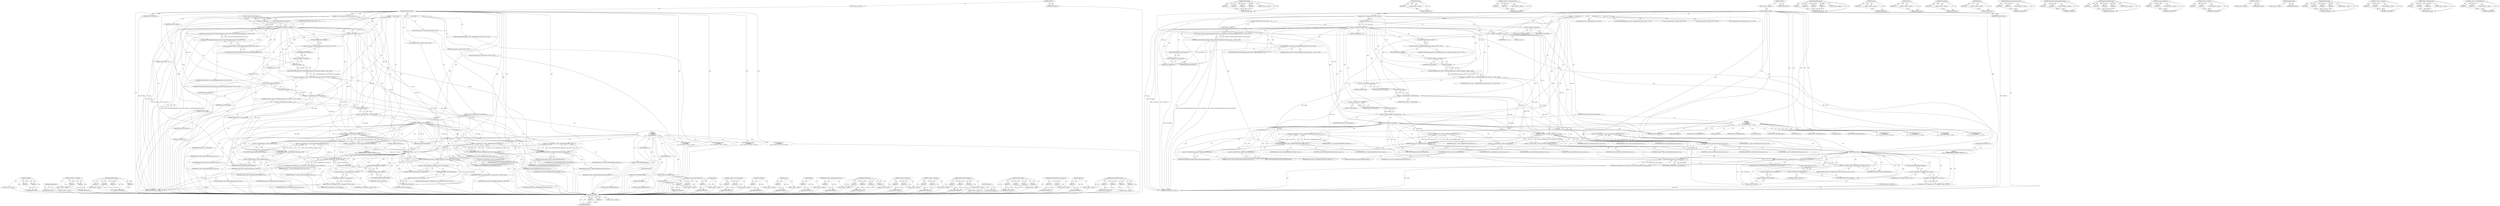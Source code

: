 digraph "&lt;operator&gt;.indirectFieldAccess" {
vulnerable_255 [label=<(METHOD,toV8Object)>];
vulnerable_256 [label=<(PARAM,p1)>];
vulnerable_257 [label=<(PARAM,p2)>];
vulnerable_258 [label=<(BLOCK,&lt;empty&gt;,&lt;empty&gt;)>];
vulnerable_259 [label=<(METHOD_RETURN,ANY)>];
vulnerable_238 [label=<(METHOD,notImplemented)>];
vulnerable_239 [label=<(BLOCK,&lt;empty&gt;,&lt;empty&gt;)>];
vulnerable_240 [label=<(METHOD_RETURN,ANY)>];
vulnerable_182 [label=<(METHOD,&lt;operator&gt;.assignment)>];
vulnerable_183 [label=<(PARAM,p1)>];
vulnerable_184 [label=<(PARAM,p2)>];
vulnerable_185 [label=<(BLOCK,&lt;empty&gt;,&lt;empty&gt;)>];
vulnerable_186 [label=<(METHOD_RETURN,ANY)>];
vulnerable_205 [label=<(METHOD,getBufferParameter)>];
vulnerable_206 [label=<(PARAM,p1)>];
vulnerable_207 [label=<(PARAM,p2)>];
vulnerable_208 [label=<(PARAM,p3)>];
vulnerable_209 [label=<(PARAM,p4)>];
vulnerable_210 [label=<(BLOCK,&lt;empty&gt;,&lt;empty&gt;)>];
vulnerable_211 [label=<(METHOD_RETURN,ANY)>];
vulnerable_6 [label=<(METHOD,&lt;global&gt;)<SUB>1</SUB>>];
vulnerable_7 [label=<(BLOCK,&lt;empty&gt;,&lt;empty&gt;)<SUB>1</SUB>>];
vulnerable_8 [label=<(METHOD,getObjectParameter)<SUB>1</SUB>>];
vulnerable_9 [label="<(PARAM,const v8::Arguments&amp; args)<SUB>1</SUB>>"];
vulnerable_10 [label=<(PARAM,ObjectType objectType)<SUB>1</SUB>>];
vulnerable_11 [label=<(BLOCK,{
     if (args.Length() != 2)
        return V...,{
     if (args.Length() != 2)
        return V...)<SUB>2</SUB>>];
vulnerable_12 [label=<(CONTROL_STRUCTURE,IF,if (args.Length() != 2))<SUB>3</SUB>>];
vulnerable_13 [label=<(&lt;operator&gt;.notEquals,args.Length() != 2)<SUB>3</SUB>>];
vulnerable_14 [label=<(Length,args.Length())<SUB>3</SUB>>];
vulnerable_15 [label=<(&lt;operator&gt;.fieldAccess,args.Length)<SUB>3</SUB>>];
vulnerable_16 [label=<(IDENTIFIER,args,args.Length())<SUB>3</SUB>>];
vulnerable_17 [label=<(FIELD_IDENTIFIER,Length,Length)<SUB>3</SUB>>];
vulnerable_18 [label=<(LITERAL,2,args.Length() != 2)<SUB>3</SUB>>];
vulnerable_19 [label=<(BLOCK,&lt;empty&gt;,&lt;empty&gt;)<SUB>4</SUB>>];
vulnerable_20 [label="<(RETURN,return V8Proxy::throwNotEnoughArgumentsError();,return V8Proxy::throwNotEnoughArgumentsError();)<SUB>4</SUB>>"];
vulnerable_21 [label="<(V8Proxy.throwNotEnoughArgumentsError,V8Proxy::throwNotEnoughArgumentsError())<SUB>4</SUB>>"];
vulnerable_22 [label="<(&lt;operator&gt;.fieldAccess,V8Proxy::throwNotEnoughArgumentsError)<SUB>4</SUB>>"];
vulnerable_23 [label="<(IDENTIFIER,V8Proxy,V8Proxy::throwNotEnoughArgumentsError())<SUB>4</SUB>>"];
vulnerable_24 [label=<(FIELD_IDENTIFIER,throwNotEnoughArgumentsError,throwNotEnoughArgumentsError)<SUB>4</SUB>>];
vulnerable_25 [label="<(LOCAL,ExceptionCode ec: ExceptionCode)<SUB>6</SUB>>"];
vulnerable_26 [label=<(&lt;operator&gt;.assignment,ec = 0)<SUB>6</SUB>>];
vulnerable_27 [label=<(IDENTIFIER,ec,ec = 0)<SUB>6</SUB>>];
vulnerable_28 [label=<(LITERAL,0,ec = 0)<SUB>6</SUB>>];
vulnerable_29 [label="<(LOCAL,WebGLRenderingContext* context: WebGLRenderingContext*)<SUB>7</SUB>>"];
vulnerable_30 [label="<(&lt;operator&gt;.assignment,* context = V8WebGLRenderingContext::toNative(a...)<SUB>7</SUB>>"];
vulnerable_31 [label="<(IDENTIFIER,context,* context = V8WebGLRenderingContext::toNative(a...)<SUB>7</SUB>>"];
vulnerable_32 [label="<(V8WebGLRenderingContext.toNative,V8WebGLRenderingContext::toNative(args.Holder()))<SUB>7</SUB>>"];
vulnerable_33 [label="<(&lt;operator&gt;.fieldAccess,V8WebGLRenderingContext::toNative)<SUB>7</SUB>>"];
vulnerable_34 [label="<(IDENTIFIER,V8WebGLRenderingContext,V8WebGLRenderingContext::toNative(args.Holder()))<SUB>7</SUB>>"];
vulnerable_35 [label=<(FIELD_IDENTIFIER,toNative,toNative)<SUB>7</SUB>>];
vulnerable_36 [label=<(Holder,args.Holder())<SUB>7</SUB>>];
vulnerable_37 [label=<(&lt;operator&gt;.fieldAccess,args.Holder)<SUB>7</SUB>>];
vulnerable_38 [label=<(IDENTIFIER,args,args.Holder())<SUB>7</SUB>>];
vulnerable_39 [label=<(FIELD_IDENTIFIER,Holder,Holder)<SUB>7</SUB>>];
vulnerable_40 [label="<(LOCAL,unsigned target: unsigned)<SUB>8</SUB>>"];
vulnerable_41 [label=<(&lt;operator&gt;.assignment,target = toInt32(args[0]))<SUB>8</SUB>>];
vulnerable_42 [label=<(IDENTIFIER,target,target = toInt32(args[0]))<SUB>8</SUB>>];
vulnerable_43 [label=<(toInt32,toInt32(args[0]))<SUB>8</SUB>>];
vulnerable_44 [label=<(&lt;operator&gt;.indirectIndexAccess,args[0])<SUB>8</SUB>>];
vulnerable_45 [label=<(IDENTIFIER,args,toInt32(args[0]))<SUB>8</SUB>>];
vulnerable_46 [label=<(LITERAL,0,toInt32(args[0]))<SUB>8</SUB>>];
vulnerable_47 [label="<(LOCAL,unsigned pname: unsigned)<SUB>9</SUB>>"];
vulnerable_48 [label=<(&lt;operator&gt;.assignment,pname = toInt32(args[1]))<SUB>9</SUB>>];
vulnerable_49 [label=<(IDENTIFIER,pname,pname = toInt32(args[1]))<SUB>9</SUB>>];
vulnerable_50 [label=<(toInt32,toInt32(args[1]))<SUB>9</SUB>>];
vulnerable_51 [label=<(&lt;operator&gt;.indirectIndexAccess,args[1])<SUB>9</SUB>>];
vulnerable_52 [label=<(IDENTIFIER,args,toInt32(args[1]))<SUB>9</SUB>>];
vulnerable_53 [label=<(LITERAL,1,toInt32(args[1]))<SUB>9</SUB>>];
vulnerable_54 [label="<(LOCAL,WebGLGetInfo info: WebGLGetInfo)<SUB>10</SUB>>"];
vulnerable_55 [label=<(CONTROL_STRUCTURE,SWITCH,switch(objectType))<SUB>11</SUB>>];
vulnerable_56 [label=<(IDENTIFIER,objectType,switch(objectType))<SUB>11</SUB>>];
vulnerable_57 [label="<(BLOCK,{
    case kBuffer:
        info = context-&gt;get...,{
    case kBuffer:
        info = context-&gt;get...)<SUB>11</SUB>>"];
vulnerable_58 [label=<(JUMP_TARGET,case)<SUB>12</SUB>>];
vulnerable_59 [label="<(IDENTIFIER,kBuffer,{
    case kBuffer:
        info = context-&gt;get...)<SUB>12</SUB>>"];
vulnerable_60 [label=<(&lt;operator&gt;.assignment,info = context-&gt;getBufferParameter(target, pnam...)<SUB>13</SUB>>];
vulnerable_61 [label=<(IDENTIFIER,info,info = context-&gt;getBufferParameter(target, pnam...)<SUB>13</SUB>>];
vulnerable_62 [label=<(getBufferParameter,context-&gt;getBufferParameter(target, pname, ec))<SUB>13</SUB>>];
vulnerable_63 [label=<(&lt;operator&gt;.indirectFieldAccess,context-&gt;getBufferParameter)<SUB>13</SUB>>];
vulnerable_64 [label=<(IDENTIFIER,context,context-&gt;getBufferParameter(target, pname, ec))<SUB>13</SUB>>];
vulnerable_65 [label=<(FIELD_IDENTIFIER,getBufferParameter,getBufferParameter)<SUB>13</SUB>>];
vulnerable_66 [label=<(IDENTIFIER,target,context-&gt;getBufferParameter(target, pname, ec))<SUB>13</SUB>>];
vulnerable_67 [label=<(IDENTIFIER,pname,context-&gt;getBufferParameter(target, pname, ec))<SUB>13</SUB>>];
vulnerable_68 [label=<(IDENTIFIER,ec,context-&gt;getBufferParameter(target, pname, ec))<SUB>13</SUB>>];
vulnerable_69 [label=<(CONTROL_STRUCTURE,BREAK,break;)<SUB>14</SUB>>];
vulnerable_70 [label=<(JUMP_TARGET,case)<SUB>15</SUB>>];
vulnerable_71 [label="<(IDENTIFIER,kRenderbuffer,{
    case kBuffer:
        info = context-&gt;get...)<SUB>15</SUB>>"];
vulnerable_72 [label=<(&lt;operator&gt;.assignment,info = context-&gt;getRenderbufferParameter(target...)<SUB>16</SUB>>];
vulnerable_73 [label=<(IDENTIFIER,info,info = context-&gt;getRenderbufferParameter(target...)<SUB>16</SUB>>];
vulnerable_74 [label=<(getRenderbufferParameter,context-&gt;getRenderbufferParameter(target, pname...)<SUB>16</SUB>>];
vulnerable_75 [label=<(&lt;operator&gt;.indirectFieldAccess,context-&gt;getRenderbufferParameter)<SUB>16</SUB>>];
vulnerable_76 [label=<(IDENTIFIER,context,context-&gt;getRenderbufferParameter(target, pname...)<SUB>16</SUB>>];
vulnerable_77 [label=<(FIELD_IDENTIFIER,getRenderbufferParameter,getRenderbufferParameter)<SUB>16</SUB>>];
vulnerable_78 [label=<(IDENTIFIER,target,context-&gt;getRenderbufferParameter(target, pname...)<SUB>16</SUB>>];
vulnerable_79 [label=<(IDENTIFIER,pname,context-&gt;getRenderbufferParameter(target, pname...)<SUB>16</SUB>>];
vulnerable_80 [label=<(IDENTIFIER,ec,context-&gt;getRenderbufferParameter(target, pname...)<SUB>16</SUB>>];
vulnerable_81 [label=<(CONTROL_STRUCTURE,BREAK,break;)<SUB>17</SUB>>];
vulnerable_82 [label=<(JUMP_TARGET,case)<SUB>18</SUB>>];
vulnerable_83 [label="<(IDENTIFIER,kTexture,{
    case kBuffer:
        info = context-&gt;get...)<SUB>18</SUB>>"];
vulnerable_84 [label=<(&lt;operator&gt;.assignment,info = context-&gt;getTexParameter(target, pname, ec))<SUB>19</SUB>>];
vulnerable_85 [label=<(IDENTIFIER,info,info = context-&gt;getTexParameter(target, pname, ec))<SUB>19</SUB>>];
vulnerable_86 [label=<(getTexParameter,context-&gt;getTexParameter(target, pname, ec))<SUB>19</SUB>>];
vulnerable_87 [label=<(&lt;operator&gt;.indirectFieldAccess,context-&gt;getTexParameter)<SUB>19</SUB>>];
vulnerable_88 [label=<(IDENTIFIER,context,context-&gt;getTexParameter(target, pname, ec))<SUB>19</SUB>>];
vulnerable_89 [label=<(FIELD_IDENTIFIER,getTexParameter,getTexParameter)<SUB>19</SUB>>];
vulnerable_90 [label=<(IDENTIFIER,target,context-&gt;getTexParameter(target, pname, ec))<SUB>19</SUB>>];
vulnerable_91 [label=<(IDENTIFIER,pname,context-&gt;getTexParameter(target, pname, ec))<SUB>19</SUB>>];
vulnerable_92 [label=<(IDENTIFIER,ec,context-&gt;getTexParameter(target, pname, ec))<SUB>19</SUB>>];
vulnerable_93 [label=<(CONTROL_STRUCTURE,BREAK,break;)<SUB>20</SUB>>];
vulnerable_94 [label=<(JUMP_TARGET,case)<SUB>21</SUB>>];
vulnerable_95 [label="<(IDENTIFIER,kVertexAttrib,{
    case kBuffer:
        info = context-&gt;get...)<SUB>21</SUB>>"];
vulnerable_96 [label=<(&lt;operator&gt;.assignment,info = context-&gt;getVertexAttrib(target, pname, ec))<SUB>22</SUB>>];
vulnerable_97 [label=<(IDENTIFIER,info,info = context-&gt;getVertexAttrib(target, pname, ec))<SUB>22</SUB>>];
vulnerable_98 [label=<(getVertexAttrib,context-&gt;getVertexAttrib(target, pname, ec))<SUB>22</SUB>>];
vulnerable_99 [label=<(&lt;operator&gt;.indirectFieldAccess,context-&gt;getVertexAttrib)<SUB>22</SUB>>];
vulnerable_100 [label=<(IDENTIFIER,context,context-&gt;getVertexAttrib(target, pname, ec))<SUB>22</SUB>>];
vulnerable_101 [label=<(FIELD_IDENTIFIER,getVertexAttrib,getVertexAttrib)<SUB>22</SUB>>];
vulnerable_102 [label=<(IDENTIFIER,target,context-&gt;getVertexAttrib(target, pname, ec))<SUB>22</SUB>>];
vulnerable_103 [label=<(IDENTIFIER,pname,context-&gt;getVertexAttrib(target, pname, ec))<SUB>22</SUB>>];
vulnerable_104 [label=<(IDENTIFIER,ec,context-&gt;getVertexAttrib(target, pname, ec))<SUB>22</SUB>>];
vulnerable_105 [label=<(CONTROL_STRUCTURE,BREAK,break;)<SUB>23</SUB>>];
vulnerable_106 [label=<(JUMP_TARGET,default)<SUB>24</SUB>>];
vulnerable_107 [label=<(notImplemented,notImplemented())<SUB>25</SUB>>];
vulnerable_108 [label=<(CONTROL_STRUCTURE,BREAK,break;)<SUB>26</SUB>>];
vulnerable_109 [label=<(CONTROL_STRUCTURE,IF,if (ec))<SUB>28</SUB>>];
vulnerable_110 [label=<(IDENTIFIER,ec,if (ec))<SUB>28</SUB>>];
vulnerable_111 [label="<(BLOCK,{
        V8Proxy::setDOMException(ec, args.Get...,{
        V8Proxy::setDOMException(ec, args.Get...)<SUB>28</SUB>>"];
vulnerable_112 [label="<(V8Proxy.setDOMException,V8Proxy::setDOMException(ec, args.GetIsolate()))<SUB>29</SUB>>"];
vulnerable_113 [label="<(&lt;operator&gt;.fieldAccess,V8Proxy::setDOMException)<SUB>29</SUB>>"];
vulnerable_114 [label="<(IDENTIFIER,V8Proxy,V8Proxy::setDOMException(ec, args.GetIsolate()))<SUB>29</SUB>>"];
vulnerable_115 [label=<(FIELD_IDENTIFIER,setDOMException,setDOMException)<SUB>29</SUB>>];
vulnerable_116 [label="<(IDENTIFIER,ec,V8Proxy::setDOMException(ec, args.GetIsolate()))<SUB>29</SUB>>"];
vulnerable_117 [label=<(GetIsolate,args.GetIsolate())<SUB>29</SUB>>];
vulnerable_118 [label=<(&lt;operator&gt;.fieldAccess,args.GetIsolate)<SUB>29</SUB>>];
vulnerable_119 [label=<(IDENTIFIER,args,args.GetIsolate())<SUB>29</SUB>>];
vulnerable_120 [label=<(FIELD_IDENTIFIER,GetIsolate,GetIsolate)<SUB>29</SUB>>];
vulnerable_121 [label="<(RETURN,return v8::Undefined();,return v8::Undefined();)<SUB>30</SUB>>"];
vulnerable_122 [label="<(v8.Undefined,v8::Undefined())<SUB>30</SUB>>"];
vulnerable_123 [label="<(&lt;operator&gt;.fieldAccess,v8::Undefined)<SUB>30</SUB>>"];
vulnerable_124 [label="<(IDENTIFIER,v8,v8::Undefined())<SUB>30</SUB>>"];
vulnerable_125 [label=<(FIELD_IDENTIFIER,Undefined,Undefined)<SUB>30</SUB>>];
vulnerable_126 [label=<(RETURN,return toV8Object(info, args.GetIsolate());,return toV8Object(info, args.GetIsolate());)<SUB>32</SUB>>];
vulnerable_127 [label=<(toV8Object,toV8Object(info, args.GetIsolate()))<SUB>32</SUB>>];
vulnerable_128 [label=<(IDENTIFIER,info,toV8Object(info, args.GetIsolate()))<SUB>32</SUB>>];
vulnerable_129 [label=<(GetIsolate,args.GetIsolate())<SUB>32</SUB>>];
vulnerable_130 [label=<(&lt;operator&gt;.fieldAccess,args.GetIsolate)<SUB>32</SUB>>];
vulnerable_131 [label=<(IDENTIFIER,args,args.GetIsolate())<SUB>32</SUB>>];
vulnerable_132 [label=<(FIELD_IDENTIFIER,GetIsolate,GetIsolate)<SUB>32</SUB>>];
vulnerable_133 [label=<(METHOD_RETURN,Handle&lt;v8.Value&gt;)<SUB>1</SUB>>];
vulnerable_135 [label=<(METHOD_RETURN,ANY)<SUB>1</SUB>>];
vulnerable_212 [label=<(METHOD,&lt;operator&gt;.indirectFieldAccess)>];
vulnerable_213 [label=<(PARAM,p1)>];
vulnerable_214 [label=<(PARAM,p2)>];
vulnerable_215 [label=<(BLOCK,&lt;empty&gt;,&lt;empty&gt;)>];
vulnerable_216 [label=<(METHOD_RETURN,ANY)>];
vulnerable_169 [label=<(METHOD,Length)>];
vulnerable_170 [label=<(PARAM,p1)>];
vulnerable_171 [label=<(BLOCK,&lt;empty&gt;,&lt;empty&gt;)>];
vulnerable_172 [label=<(METHOD_RETURN,ANY)>];
vulnerable_200 [label=<(METHOD,&lt;operator&gt;.indirectIndexAccess)>];
vulnerable_201 [label=<(PARAM,p1)>];
vulnerable_202 [label=<(PARAM,p2)>];
vulnerable_203 [label=<(BLOCK,&lt;empty&gt;,&lt;empty&gt;)>];
vulnerable_204 [label=<(METHOD_RETURN,ANY)>];
vulnerable_251 [label=<(METHOD,v8.Undefined)>];
vulnerable_252 [label=<(PARAM,p1)>];
vulnerable_253 [label=<(BLOCK,&lt;empty&gt;,&lt;empty&gt;)>];
vulnerable_254 [label=<(METHOD_RETURN,ANY)>];
vulnerable_196 [label=<(METHOD,toInt32)>];
vulnerable_197 [label=<(PARAM,p1)>];
vulnerable_198 [label=<(BLOCK,&lt;empty&gt;,&lt;empty&gt;)>];
vulnerable_199 [label=<(METHOD_RETURN,ANY)>];
vulnerable_192 [label=<(METHOD,Holder)>];
vulnerable_193 [label=<(PARAM,p1)>];
vulnerable_194 [label=<(BLOCK,&lt;empty&gt;,&lt;empty&gt;)>];
vulnerable_195 [label=<(METHOD_RETURN,ANY)>];
vulnerable_178 [label=<(METHOD,V8Proxy.throwNotEnoughArgumentsError)>];
vulnerable_179 [label=<(PARAM,p1)>];
vulnerable_180 [label=<(BLOCK,&lt;empty&gt;,&lt;empty&gt;)>];
vulnerable_181 [label=<(METHOD_RETURN,ANY)>];
vulnerable_224 [label=<(METHOD,getTexParameter)>];
vulnerable_225 [label=<(PARAM,p1)>];
vulnerable_226 [label=<(PARAM,p2)>];
vulnerable_227 [label=<(PARAM,p3)>];
vulnerable_228 [label=<(PARAM,p4)>];
vulnerable_229 [label=<(BLOCK,&lt;empty&gt;,&lt;empty&gt;)>];
vulnerable_230 [label=<(METHOD_RETURN,ANY)>];
vulnerable_173 [label=<(METHOD,&lt;operator&gt;.fieldAccess)>];
vulnerable_174 [label=<(PARAM,p1)>];
vulnerable_175 [label=<(PARAM,p2)>];
vulnerable_176 [label=<(BLOCK,&lt;empty&gt;,&lt;empty&gt;)>];
vulnerable_177 [label=<(METHOD_RETURN,ANY)>];
vulnerable_164 [label=<(METHOD,&lt;operator&gt;.notEquals)>];
vulnerable_165 [label=<(PARAM,p1)>];
vulnerable_166 [label=<(PARAM,p2)>];
vulnerable_167 [label=<(BLOCK,&lt;empty&gt;,&lt;empty&gt;)>];
vulnerable_168 [label=<(METHOD_RETURN,ANY)>];
vulnerable_158 [label=<(METHOD,&lt;global&gt;)<SUB>1</SUB>>];
vulnerable_159 [label=<(BLOCK,&lt;empty&gt;,&lt;empty&gt;)>];
vulnerable_160 [label=<(METHOD_RETURN,ANY)>];
vulnerable_241 [label=<(METHOD,V8Proxy.setDOMException)>];
vulnerable_242 [label=<(PARAM,p1)>];
vulnerable_243 [label=<(PARAM,p2)>];
vulnerable_244 [label=<(PARAM,p3)>];
vulnerable_245 [label=<(BLOCK,&lt;empty&gt;,&lt;empty&gt;)>];
vulnerable_246 [label=<(METHOD_RETURN,ANY)>];
vulnerable_231 [label=<(METHOD,getVertexAttrib)>];
vulnerable_232 [label=<(PARAM,p1)>];
vulnerable_233 [label=<(PARAM,p2)>];
vulnerable_234 [label=<(PARAM,p3)>];
vulnerable_235 [label=<(PARAM,p4)>];
vulnerable_236 [label=<(BLOCK,&lt;empty&gt;,&lt;empty&gt;)>];
vulnerable_237 [label=<(METHOD_RETURN,ANY)>];
vulnerable_187 [label=<(METHOD,V8WebGLRenderingContext.toNative)>];
vulnerable_188 [label=<(PARAM,p1)>];
vulnerable_189 [label=<(PARAM,p2)>];
vulnerable_190 [label=<(BLOCK,&lt;empty&gt;,&lt;empty&gt;)>];
vulnerable_191 [label=<(METHOD_RETURN,ANY)>];
vulnerable_247 [label=<(METHOD,GetIsolate)>];
vulnerable_248 [label=<(PARAM,p1)>];
vulnerable_249 [label=<(BLOCK,&lt;empty&gt;,&lt;empty&gt;)>];
vulnerable_250 [label=<(METHOD_RETURN,ANY)>];
vulnerable_217 [label=<(METHOD,getRenderbufferParameter)>];
vulnerable_218 [label=<(PARAM,p1)>];
vulnerable_219 [label=<(PARAM,p2)>];
vulnerable_220 [label=<(PARAM,p3)>];
vulnerable_221 [label=<(PARAM,p4)>];
vulnerable_222 [label=<(BLOCK,&lt;empty&gt;,&lt;empty&gt;)>];
vulnerable_223 [label=<(METHOD_RETURN,ANY)>];
fixed_260 [label=<(METHOD,toV8Object)>];
fixed_261 [label=<(PARAM,p1)>];
fixed_262 [label=<(PARAM,p2)>];
fixed_263 [label=<(BLOCK,&lt;empty&gt;,&lt;empty&gt;)>];
fixed_264 [label=<(METHOD_RETURN,ANY)>];
fixed_240 [label=<(METHOD,getVertexAttrib)>];
fixed_241 [label=<(PARAM,p1)>];
fixed_242 [label=<(PARAM,p2)>];
fixed_243 [label=<(PARAM,p3)>];
fixed_244 [label=<(PARAM,p4)>];
fixed_245 [label=<(BLOCK,&lt;empty&gt;,&lt;empty&gt;)>];
fixed_246 [label=<(METHOD_RETURN,ANY)>];
fixed_187 [label=<(METHOD,GetIsolate)>];
fixed_188 [label=<(PARAM,p1)>];
fixed_189 [label=<(BLOCK,&lt;empty&gt;,&lt;empty&gt;)>];
fixed_190 [label=<(METHOD_RETURN,ANY)>];
fixed_209 [label=<(METHOD,&lt;operator&gt;.indirectIndexAccess)>];
fixed_210 [label=<(PARAM,p1)>];
fixed_211 [label=<(PARAM,p2)>];
fixed_212 [label=<(BLOCK,&lt;empty&gt;,&lt;empty&gt;)>];
fixed_213 [label=<(METHOD_RETURN,ANY)>];
fixed_6 [label=<(METHOD,&lt;global&gt;)<SUB>1</SUB>>];
fixed_7 [label=<(BLOCK,&lt;empty&gt;,&lt;empty&gt;)<SUB>1</SUB>>];
fixed_8 [label=<(METHOD,getObjectParameter)<SUB>1</SUB>>];
fixed_9 [label="<(PARAM,const v8::Arguments&amp; args)<SUB>1</SUB>>"];
fixed_10 [label=<(PARAM,ObjectType objectType)<SUB>1</SUB>>];
fixed_11 [label=<(BLOCK,{
     if (args.Length() != 2)
        return V...,{
     if (args.Length() != 2)
        return V...)<SUB>2</SUB>>];
fixed_12 [label=<(CONTROL_STRUCTURE,IF,if (args.Length() != 2))<SUB>3</SUB>>];
fixed_13 [label=<(&lt;operator&gt;.notEquals,args.Length() != 2)<SUB>3</SUB>>];
fixed_14 [label=<(Length,args.Length())<SUB>3</SUB>>];
fixed_15 [label=<(&lt;operator&gt;.fieldAccess,args.Length)<SUB>3</SUB>>];
fixed_16 [label=<(IDENTIFIER,args,args.Length())<SUB>3</SUB>>];
fixed_17 [label=<(FIELD_IDENTIFIER,Length,Length)<SUB>3</SUB>>];
fixed_18 [label=<(LITERAL,2,args.Length() != 2)<SUB>3</SUB>>];
fixed_19 [label=<(BLOCK,&lt;empty&gt;,&lt;empty&gt;)<SUB>4</SUB>>];
fixed_20 [label="<(RETURN,return V8Proxy::throwNotEnoughArgumentsError(ar...,return V8Proxy::throwNotEnoughArgumentsError(ar...)<SUB>4</SUB>>"];
fixed_21 [label="<(V8Proxy.throwNotEnoughArgumentsError,V8Proxy::throwNotEnoughArgumentsError(args.GetI...)<SUB>4</SUB>>"];
fixed_22 [label="<(&lt;operator&gt;.fieldAccess,V8Proxy::throwNotEnoughArgumentsError)<SUB>4</SUB>>"];
fixed_23 [label="<(IDENTIFIER,V8Proxy,V8Proxy::throwNotEnoughArgumentsError(args.GetI...)<SUB>4</SUB>>"];
fixed_24 [label=<(FIELD_IDENTIFIER,throwNotEnoughArgumentsError,throwNotEnoughArgumentsError)<SUB>4</SUB>>];
fixed_25 [label=<(GetIsolate,args.GetIsolate())<SUB>4</SUB>>];
fixed_26 [label=<(&lt;operator&gt;.fieldAccess,args.GetIsolate)<SUB>4</SUB>>];
fixed_27 [label=<(IDENTIFIER,args,args.GetIsolate())<SUB>4</SUB>>];
fixed_28 [label=<(FIELD_IDENTIFIER,GetIsolate,GetIsolate)<SUB>4</SUB>>];
fixed_29 [label="<(LOCAL,ExceptionCode ec: ExceptionCode)<SUB>6</SUB>>"];
fixed_30 [label=<(&lt;operator&gt;.assignment,ec = 0)<SUB>6</SUB>>];
fixed_31 [label=<(IDENTIFIER,ec,ec = 0)<SUB>6</SUB>>];
fixed_32 [label=<(LITERAL,0,ec = 0)<SUB>6</SUB>>];
fixed_33 [label="<(LOCAL,WebGLRenderingContext* context: WebGLRenderingContext*)<SUB>7</SUB>>"];
fixed_34 [label="<(&lt;operator&gt;.assignment,* context = V8WebGLRenderingContext::toNative(a...)<SUB>7</SUB>>"];
fixed_35 [label="<(IDENTIFIER,context,* context = V8WebGLRenderingContext::toNative(a...)<SUB>7</SUB>>"];
fixed_36 [label="<(V8WebGLRenderingContext.toNative,V8WebGLRenderingContext::toNative(args.Holder()))<SUB>7</SUB>>"];
fixed_37 [label="<(&lt;operator&gt;.fieldAccess,V8WebGLRenderingContext::toNative)<SUB>7</SUB>>"];
fixed_38 [label="<(IDENTIFIER,V8WebGLRenderingContext,V8WebGLRenderingContext::toNative(args.Holder()))<SUB>7</SUB>>"];
fixed_39 [label=<(FIELD_IDENTIFIER,toNative,toNative)<SUB>7</SUB>>];
fixed_40 [label=<(Holder,args.Holder())<SUB>7</SUB>>];
fixed_41 [label=<(&lt;operator&gt;.fieldAccess,args.Holder)<SUB>7</SUB>>];
fixed_42 [label=<(IDENTIFIER,args,args.Holder())<SUB>7</SUB>>];
fixed_43 [label=<(FIELD_IDENTIFIER,Holder,Holder)<SUB>7</SUB>>];
fixed_44 [label="<(LOCAL,unsigned target: unsigned)<SUB>8</SUB>>"];
fixed_45 [label=<(&lt;operator&gt;.assignment,target = toInt32(args[0]))<SUB>8</SUB>>];
fixed_46 [label=<(IDENTIFIER,target,target = toInt32(args[0]))<SUB>8</SUB>>];
fixed_47 [label=<(toInt32,toInt32(args[0]))<SUB>8</SUB>>];
fixed_48 [label=<(&lt;operator&gt;.indirectIndexAccess,args[0])<SUB>8</SUB>>];
fixed_49 [label=<(IDENTIFIER,args,toInt32(args[0]))<SUB>8</SUB>>];
fixed_50 [label=<(LITERAL,0,toInt32(args[0]))<SUB>8</SUB>>];
fixed_51 [label="<(LOCAL,unsigned pname: unsigned)<SUB>9</SUB>>"];
fixed_52 [label=<(&lt;operator&gt;.assignment,pname = toInt32(args[1]))<SUB>9</SUB>>];
fixed_53 [label=<(IDENTIFIER,pname,pname = toInt32(args[1]))<SUB>9</SUB>>];
fixed_54 [label=<(toInt32,toInt32(args[1]))<SUB>9</SUB>>];
fixed_55 [label=<(&lt;operator&gt;.indirectIndexAccess,args[1])<SUB>9</SUB>>];
fixed_56 [label=<(IDENTIFIER,args,toInt32(args[1]))<SUB>9</SUB>>];
fixed_57 [label=<(LITERAL,1,toInt32(args[1]))<SUB>9</SUB>>];
fixed_58 [label="<(LOCAL,WebGLGetInfo info: WebGLGetInfo)<SUB>10</SUB>>"];
fixed_59 [label=<(CONTROL_STRUCTURE,SWITCH,switch(objectType))<SUB>11</SUB>>];
fixed_60 [label=<(IDENTIFIER,objectType,switch(objectType))<SUB>11</SUB>>];
fixed_61 [label="<(BLOCK,{
    case kBuffer:
        info = context-&gt;get...,{
    case kBuffer:
        info = context-&gt;get...)<SUB>11</SUB>>"];
fixed_62 [label=<(JUMP_TARGET,case)<SUB>12</SUB>>];
fixed_63 [label="<(IDENTIFIER,kBuffer,{
    case kBuffer:
        info = context-&gt;get...)<SUB>12</SUB>>"];
fixed_64 [label=<(&lt;operator&gt;.assignment,info = context-&gt;getBufferParameter(target, pnam...)<SUB>13</SUB>>];
fixed_65 [label=<(IDENTIFIER,info,info = context-&gt;getBufferParameter(target, pnam...)<SUB>13</SUB>>];
fixed_66 [label=<(getBufferParameter,context-&gt;getBufferParameter(target, pname, ec))<SUB>13</SUB>>];
fixed_67 [label=<(&lt;operator&gt;.indirectFieldAccess,context-&gt;getBufferParameter)<SUB>13</SUB>>];
fixed_68 [label=<(IDENTIFIER,context,context-&gt;getBufferParameter(target, pname, ec))<SUB>13</SUB>>];
fixed_69 [label=<(FIELD_IDENTIFIER,getBufferParameter,getBufferParameter)<SUB>13</SUB>>];
fixed_70 [label=<(IDENTIFIER,target,context-&gt;getBufferParameter(target, pname, ec))<SUB>13</SUB>>];
fixed_71 [label=<(IDENTIFIER,pname,context-&gt;getBufferParameter(target, pname, ec))<SUB>13</SUB>>];
fixed_72 [label=<(IDENTIFIER,ec,context-&gt;getBufferParameter(target, pname, ec))<SUB>13</SUB>>];
fixed_73 [label=<(CONTROL_STRUCTURE,BREAK,break;)<SUB>14</SUB>>];
fixed_74 [label=<(JUMP_TARGET,case)<SUB>15</SUB>>];
fixed_75 [label="<(IDENTIFIER,kRenderbuffer,{
    case kBuffer:
        info = context-&gt;get...)<SUB>15</SUB>>"];
fixed_76 [label=<(&lt;operator&gt;.assignment,info = context-&gt;getRenderbufferParameter(target...)<SUB>16</SUB>>];
fixed_77 [label=<(IDENTIFIER,info,info = context-&gt;getRenderbufferParameter(target...)<SUB>16</SUB>>];
fixed_78 [label=<(getRenderbufferParameter,context-&gt;getRenderbufferParameter(target, pname...)<SUB>16</SUB>>];
fixed_79 [label=<(&lt;operator&gt;.indirectFieldAccess,context-&gt;getRenderbufferParameter)<SUB>16</SUB>>];
fixed_80 [label=<(IDENTIFIER,context,context-&gt;getRenderbufferParameter(target, pname...)<SUB>16</SUB>>];
fixed_81 [label=<(FIELD_IDENTIFIER,getRenderbufferParameter,getRenderbufferParameter)<SUB>16</SUB>>];
fixed_82 [label=<(IDENTIFIER,target,context-&gt;getRenderbufferParameter(target, pname...)<SUB>16</SUB>>];
fixed_83 [label=<(IDENTIFIER,pname,context-&gt;getRenderbufferParameter(target, pname...)<SUB>16</SUB>>];
fixed_84 [label=<(IDENTIFIER,ec,context-&gt;getRenderbufferParameter(target, pname...)<SUB>16</SUB>>];
fixed_85 [label=<(CONTROL_STRUCTURE,BREAK,break;)<SUB>17</SUB>>];
fixed_86 [label=<(JUMP_TARGET,case)<SUB>18</SUB>>];
fixed_87 [label="<(IDENTIFIER,kTexture,{
    case kBuffer:
        info = context-&gt;get...)<SUB>18</SUB>>"];
fixed_88 [label=<(&lt;operator&gt;.assignment,info = context-&gt;getTexParameter(target, pname, ec))<SUB>19</SUB>>];
fixed_89 [label=<(IDENTIFIER,info,info = context-&gt;getTexParameter(target, pname, ec))<SUB>19</SUB>>];
fixed_90 [label=<(getTexParameter,context-&gt;getTexParameter(target, pname, ec))<SUB>19</SUB>>];
fixed_91 [label=<(&lt;operator&gt;.indirectFieldAccess,context-&gt;getTexParameter)<SUB>19</SUB>>];
fixed_92 [label=<(IDENTIFIER,context,context-&gt;getTexParameter(target, pname, ec))<SUB>19</SUB>>];
fixed_93 [label=<(FIELD_IDENTIFIER,getTexParameter,getTexParameter)<SUB>19</SUB>>];
fixed_94 [label=<(IDENTIFIER,target,context-&gt;getTexParameter(target, pname, ec))<SUB>19</SUB>>];
fixed_95 [label=<(IDENTIFIER,pname,context-&gt;getTexParameter(target, pname, ec))<SUB>19</SUB>>];
fixed_96 [label=<(IDENTIFIER,ec,context-&gt;getTexParameter(target, pname, ec))<SUB>19</SUB>>];
fixed_97 [label=<(CONTROL_STRUCTURE,BREAK,break;)<SUB>20</SUB>>];
fixed_98 [label=<(JUMP_TARGET,case)<SUB>21</SUB>>];
fixed_99 [label="<(IDENTIFIER,kVertexAttrib,{
    case kBuffer:
        info = context-&gt;get...)<SUB>21</SUB>>"];
fixed_100 [label=<(&lt;operator&gt;.assignment,info = context-&gt;getVertexAttrib(target, pname, ec))<SUB>22</SUB>>];
fixed_101 [label=<(IDENTIFIER,info,info = context-&gt;getVertexAttrib(target, pname, ec))<SUB>22</SUB>>];
fixed_102 [label=<(getVertexAttrib,context-&gt;getVertexAttrib(target, pname, ec))<SUB>22</SUB>>];
fixed_103 [label=<(&lt;operator&gt;.indirectFieldAccess,context-&gt;getVertexAttrib)<SUB>22</SUB>>];
fixed_104 [label=<(IDENTIFIER,context,context-&gt;getVertexAttrib(target, pname, ec))<SUB>22</SUB>>];
fixed_105 [label=<(FIELD_IDENTIFIER,getVertexAttrib,getVertexAttrib)<SUB>22</SUB>>];
fixed_106 [label=<(IDENTIFIER,target,context-&gt;getVertexAttrib(target, pname, ec))<SUB>22</SUB>>];
fixed_107 [label=<(IDENTIFIER,pname,context-&gt;getVertexAttrib(target, pname, ec))<SUB>22</SUB>>];
fixed_108 [label=<(IDENTIFIER,ec,context-&gt;getVertexAttrib(target, pname, ec))<SUB>22</SUB>>];
fixed_109 [label=<(CONTROL_STRUCTURE,BREAK,break;)<SUB>23</SUB>>];
fixed_110 [label=<(JUMP_TARGET,default)<SUB>24</SUB>>];
fixed_111 [label=<(notImplemented,notImplemented())<SUB>25</SUB>>];
fixed_112 [label=<(CONTROL_STRUCTURE,BREAK,break;)<SUB>26</SUB>>];
fixed_113 [label=<(CONTROL_STRUCTURE,IF,if (ec))<SUB>28</SUB>>];
fixed_114 [label=<(IDENTIFIER,ec,if (ec))<SUB>28</SUB>>];
fixed_115 [label="<(BLOCK,{
        V8Proxy::setDOMException(ec, args.Get...,{
        V8Proxy::setDOMException(ec, args.Get...)<SUB>28</SUB>>"];
fixed_116 [label="<(V8Proxy.setDOMException,V8Proxy::setDOMException(ec, args.GetIsolate()))<SUB>29</SUB>>"];
fixed_117 [label="<(&lt;operator&gt;.fieldAccess,V8Proxy::setDOMException)<SUB>29</SUB>>"];
fixed_118 [label="<(IDENTIFIER,V8Proxy,V8Proxy::setDOMException(ec, args.GetIsolate()))<SUB>29</SUB>>"];
fixed_119 [label=<(FIELD_IDENTIFIER,setDOMException,setDOMException)<SUB>29</SUB>>];
fixed_120 [label="<(IDENTIFIER,ec,V8Proxy::setDOMException(ec, args.GetIsolate()))<SUB>29</SUB>>"];
fixed_121 [label=<(GetIsolate,args.GetIsolate())<SUB>29</SUB>>];
fixed_122 [label=<(&lt;operator&gt;.fieldAccess,args.GetIsolate)<SUB>29</SUB>>];
fixed_123 [label=<(IDENTIFIER,args,args.GetIsolate())<SUB>29</SUB>>];
fixed_124 [label=<(FIELD_IDENTIFIER,GetIsolate,GetIsolate)<SUB>29</SUB>>];
fixed_125 [label="<(RETURN,return v8::Undefined();,return v8::Undefined();)<SUB>30</SUB>>"];
fixed_126 [label="<(v8.Undefined,v8::Undefined())<SUB>30</SUB>>"];
fixed_127 [label="<(&lt;operator&gt;.fieldAccess,v8::Undefined)<SUB>30</SUB>>"];
fixed_128 [label="<(IDENTIFIER,v8,v8::Undefined())<SUB>30</SUB>>"];
fixed_129 [label=<(FIELD_IDENTIFIER,Undefined,Undefined)<SUB>30</SUB>>];
fixed_130 [label=<(RETURN,return toV8Object(info, args.GetIsolate());,return toV8Object(info, args.GetIsolate());)<SUB>32</SUB>>];
fixed_131 [label=<(toV8Object,toV8Object(info, args.GetIsolate()))<SUB>32</SUB>>];
fixed_132 [label=<(IDENTIFIER,info,toV8Object(info, args.GetIsolate()))<SUB>32</SUB>>];
fixed_133 [label=<(GetIsolate,args.GetIsolate())<SUB>32</SUB>>];
fixed_134 [label=<(&lt;operator&gt;.fieldAccess,args.GetIsolate)<SUB>32</SUB>>];
fixed_135 [label=<(IDENTIFIER,args,args.GetIsolate())<SUB>32</SUB>>];
fixed_136 [label=<(FIELD_IDENTIFIER,GetIsolate,GetIsolate)<SUB>32</SUB>>];
fixed_137 [label=<(METHOD_RETURN,Handle&lt;v8.Value&gt;)<SUB>1</SUB>>];
fixed_139 [label=<(METHOD_RETURN,ANY)<SUB>1</SUB>>];
fixed_214 [label=<(METHOD,getBufferParameter)>];
fixed_215 [label=<(PARAM,p1)>];
fixed_216 [label=<(PARAM,p2)>];
fixed_217 [label=<(PARAM,p3)>];
fixed_218 [label=<(PARAM,p4)>];
fixed_219 [label=<(BLOCK,&lt;empty&gt;,&lt;empty&gt;)>];
fixed_220 [label=<(METHOD_RETURN,ANY)>];
fixed_173 [label=<(METHOD,Length)>];
fixed_174 [label=<(PARAM,p1)>];
fixed_175 [label=<(BLOCK,&lt;empty&gt;,&lt;empty&gt;)>];
fixed_176 [label=<(METHOD_RETURN,ANY)>];
fixed_205 [label=<(METHOD,toInt32)>];
fixed_206 [label=<(PARAM,p1)>];
fixed_207 [label=<(BLOCK,&lt;empty&gt;,&lt;empty&gt;)>];
fixed_208 [label=<(METHOD_RETURN,ANY)>];
fixed_256 [label=<(METHOD,v8.Undefined)>];
fixed_257 [label=<(PARAM,p1)>];
fixed_258 [label=<(BLOCK,&lt;empty&gt;,&lt;empty&gt;)>];
fixed_259 [label=<(METHOD_RETURN,ANY)>];
fixed_201 [label=<(METHOD,Holder)>];
fixed_202 [label=<(PARAM,p1)>];
fixed_203 [label=<(BLOCK,&lt;empty&gt;,&lt;empty&gt;)>];
fixed_204 [label=<(METHOD_RETURN,ANY)>];
fixed_196 [label=<(METHOD,V8WebGLRenderingContext.toNative)>];
fixed_197 [label=<(PARAM,p1)>];
fixed_198 [label=<(PARAM,p2)>];
fixed_199 [label=<(BLOCK,&lt;empty&gt;,&lt;empty&gt;)>];
fixed_200 [label=<(METHOD_RETURN,ANY)>];
fixed_182 [label=<(METHOD,V8Proxy.throwNotEnoughArgumentsError)>];
fixed_183 [label=<(PARAM,p1)>];
fixed_184 [label=<(PARAM,p2)>];
fixed_185 [label=<(BLOCK,&lt;empty&gt;,&lt;empty&gt;)>];
fixed_186 [label=<(METHOD_RETURN,ANY)>];
fixed_226 [label=<(METHOD,getRenderbufferParameter)>];
fixed_227 [label=<(PARAM,p1)>];
fixed_228 [label=<(PARAM,p2)>];
fixed_229 [label=<(PARAM,p3)>];
fixed_230 [label=<(PARAM,p4)>];
fixed_231 [label=<(BLOCK,&lt;empty&gt;,&lt;empty&gt;)>];
fixed_232 [label=<(METHOD_RETURN,ANY)>];
fixed_177 [label=<(METHOD,&lt;operator&gt;.fieldAccess)>];
fixed_178 [label=<(PARAM,p1)>];
fixed_179 [label=<(PARAM,p2)>];
fixed_180 [label=<(BLOCK,&lt;empty&gt;,&lt;empty&gt;)>];
fixed_181 [label=<(METHOD_RETURN,ANY)>];
fixed_168 [label=<(METHOD,&lt;operator&gt;.notEquals)>];
fixed_169 [label=<(PARAM,p1)>];
fixed_170 [label=<(PARAM,p2)>];
fixed_171 [label=<(BLOCK,&lt;empty&gt;,&lt;empty&gt;)>];
fixed_172 [label=<(METHOD_RETURN,ANY)>];
fixed_162 [label=<(METHOD,&lt;global&gt;)<SUB>1</SUB>>];
fixed_163 [label=<(BLOCK,&lt;empty&gt;,&lt;empty&gt;)>];
fixed_164 [label=<(METHOD_RETURN,ANY)>];
fixed_247 [label=<(METHOD,notImplemented)>];
fixed_248 [label=<(BLOCK,&lt;empty&gt;,&lt;empty&gt;)>];
fixed_249 [label=<(METHOD_RETURN,ANY)>];
fixed_233 [label=<(METHOD,getTexParameter)>];
fixed_234 [label=<(PARAM,p1)>];
fixed_235 [label=<(PARAM,p2)>];
fixed_236 [label=<(PARAM,p3)>];
fixed_237 [label=<(PARAM,p4)>];
fixed_238 [label=<(BLOCK,&lt;empty&gt;,&lt;empty&gt;)>];
fixed_239 [label=<(METHOD_RETURN,ANY)>];
fixed_191 [label=<(METHOD,&lt;operator&gt;.assignment)>];
fixed_192 [label=<(PARAM,p1)>];
fixed_193 [label=<(PARAM,p2)>];
fixed_194 [label=<(BLOCK,&lt;empty&gt;,&lt;empty&gt;)>];
fixed_195 [label=<(METHOD_RETURN,ANY)>];
fixed_250 [label=<(METHOD,V8Proxy.setDOMException)>];
fixed_251 [label=<(PARAM,p1)>];
fixed_252 [label=<(PARAM,p2)>];
fixed_253 [label=<(PARAM,p3)>];
fixed_254 [label=<(BLOCK,&lt;empty&gt;,&lt;empty&gt;)>];
fixed_255 [label=<(METHOD_RETURN,ANY)>];
fixed_221 [label=<(METHOD,&lt;operator&gt;.indirectFieldAccess)>];
fixed_222 [label=<(PARAM,p1)>];
fixed_223 [label=<(PARAM,p2)>];
fixed_224 [label=<(BLOCK,&lt;empty&gt;,&lt;empty&gt;)>];
fixed_225 [label=<(METHOD_RETURN,ANY)>];
vulnerable_255 -> vulnerable_256  [key=0, label="AST: "];
vulnerable_255 -> vulnerable_256  [key=1, label="DDG: "];
vulnerable_255 -> vulnerable_258  [key=0, label="AST: "];
vulnerable_255 -> vulnerable_257  [key=0, label="AST: "];
vulnerable_255 -> vulnerable_257  [key=1, label="DDG: "];
vulnerable_255 -> vulnerable_259  [key=0, label="AST: "];
vulnerable_255 -> vulnerable_259  [key=1, label="CFG: "];
vulnerable_256 -> vulnerable_259  [key=0, label="DDG: p1"];
vulnerable_257 -> vulnerable_259  [key=0, label="DDG: p2"];
vulnerable_258 -> fixed_260  [key=0];
vulnerable_259 -> fixed_260  [key=0];
vulnerable_238 -> vulnerable_239  [key=0, label="AST: "];
vulnerable_238 -> vulnerable_240  [key=0, label="AST: "];
vulnerable_238 -> vulnerable_240  [key=1, label="CFG: "];
vulnerable_239 -> fixed_260  [key=0];
vulnerable_240 -> fixed_260  [key=0];
vulnerable_182 -> vulnerable_183  [key=0, label="AST: "];
vulnerable_182 -> vulnerable_183  [key=1, label="DDG: "];
vulnerable_182 -> vulnerable_185  [key=0, label="AST: "];
vulnerable_182 -> vulnerable_184  [key=0, label="AST: "];
vulnerable_182 -> vulnerable_184  [key=1, label="DDG: "];
vulnerable_182 -> vulnerable_186  [key=0, label="AST: "];
vulnerable_182 -> vulnerable_186  [key=1, label="CFG: "];
vulnerable_183 -> vulnerable_186  [key=0, label="DDG: p1"];
vulnerable_184 -> vulnerable_186  [key=0, label="DDG: p2"];
vulnerable_185 -> fixed_260  [key=0];
vulnerable_186 -> fixed_260  [key=0];
vulnerable_205 -> vulnerable_206  [key=0, label="AST: "];
vulnerable_205 -> vulnerable_206  [key=1, label="DDG: "];
vulnerable_205 -> vulnerable_210  [key=0, label="AST: "];
vulnerable_205 -> vulnerable_207  [key=0, label="AST: "];
vulnerable_205 -> vulnerable_207  [key=1, label="DDG: "];
vulnerable_205 -> vulnerable_211  [key=0, label="AST: "];
vulnerable_205 -> vulnerable_211  [key=1, label="CFG: "];
vulnerable_205 -> vulnerable_208  [key=0, label="AST: "];
vulnerable_205 -> vulnerable_208  [key=1, label="DDG: "];
vulnerable_205 -> vulnerable_209  [key=0, label="AST: "];
vulnerable_205 -> vulnerable_209  [key=1, label="DDG: "];
vulnerable_206 -> vulnerable_211  [key=0, label="DDG: p1"];
vulnerable_207 -> vulnerable_211  [key=0, label="DDG: p2"];
vulnerable_208 -> vulnerable_211  [key=0, label="DDG: p3"];
vulnerable_209 -> vulnerable_211  [key=0, label="DDG: p4"];
vulnerable_210 -> fixed_260  [key=0];
vulnerable_211 -> fixed_260  [key=0];
vulnerable_6 -> vulnerable_7  [key=0, label="AST: "];
vulnerable_6 -> vulnerable_135  [key=0, label="AST: "];
vulnerable_6 -> vulnerable_135  [key=1, label="CFG: "];
vulnerable_7 -> vulnerable_8  [key=0, label="AST: "];
vulnerable_8 -> vulnerable_9  [key=0, label="AST: "];
vulnerable_8 -> vulnerable_9  [key=1, label="DDG: "];
vulnerable_8 -> vulnerable_10  [key=0, label="AST: "];
vulnerable_8 -> vulnerable_10  [key=1, label="DDG: "];
vulnerable_8 -> vulnerable_11  [key=0, label="AST: "];
vulnerable_8 -> vulnerable_133  [key=0, label="AST: "];
vulnerable_8 -> vulnerable_17  [key=0, label="CFG: "];
vulnerable_8 -> vulnerable_26  [key=0, label="DDG: "];
vulnerable_8 -> vulnerable_56  [key=0, label="DDG: "];
vulnerable_8 -> vulnerable_110  [key=0, label="DDG: "];
vulnerable_8 -> vulnerable_13  [key=0, label="DDG: "];
vulnerable_8 -> vulnerable_59  [key=0, label="DDG: "];
vulnerable_8 -> vulnerable_71  [key=0, label="DDG: "];
vulnerable_8 -> vulnerable_83  [key=0, label="DDG: "];
vulnerable_8 -> vulnerable_95  [key=0, label="DDG: "];
vulnerable_8 -> vulnerable_107  [key=0, label="DDG: "];
vulnerable_8 -> vulnerable_127  [key=0, label="DDG: "];
vulnerable_8 -> vulnerable_112  [key=0, label="DDG: "];
vulnerable_8 -> vulnerable_62  [key=0, label="DDG: "];
vulnerable_8 -> vulnerable_74  [key=0, label="DDG: "];
vulnerable_8 -> vulnerable_86  [key=0, label="DDG: "];
vulnerable_8 -> vulnerable_98  [key=0, label="DDG: "];
vulnerable_9 -> vulnerable_133  [key=0, label="DDG: args"];
vulnerable_9 -> vulnerable_43  [key=0, label="DDG: args"];
vulnerable_9 -> vulnerable_50  [key=0, label="DDG: args"];
vulnerable_9 -> vulnerable_14  [key=0, label="DDG: args"];
vulnerable_9 -> vulnerable_36  [key=0, label="DDG: args"];
vulnerable_9 -> vulnerable_129  [key=0, label="DDG: args"];
vulnerable_9 -> vulnerable_117  [key=0, label="DDG: args"];
vulnerable_10 -> vulnerable_133  [key=0, label="DDG: objectType"];
vulnerable_11 -> vulnerable_12  [key=0, label="AST: "];
vulnerable_11 -> vulnerable_25  [key=0, label="AST: "];
vulnerable_11 -> vulnerable_26  [key=0, label="AST: "];
vulnerable_11 -> vulnerable_29  [key=0, label="AST: "];
vulnerable_11 -> vulnerable_30  [key=0, label="AST: "];
vulnerable_11 -> vulnerable_40  [key=0, label="AST: "];
vulnerable_11 -> vulnerable_41  [key=0, label="AST: "];
vulnerable_11 -> vulnerable_47  [key=0, label="AST: "];
vulnerable_11 -> vulnerable_48  [key=0, label="AST: "];
vulnerable_11 -> vulnerable_54  [key=0, label="AST: "];
vulnerable_11 -> vulnerable_55  [key=0, label="AST: "];
vulnerable_11 -> vulnerable_109  [key=0, label="AST: "];
vulnerable_11 -> vulnerable_126  [key=0, label="AST: "];
vulnerable_12 -> vulnerable_13  [key=0, label="AST: "];
vulnerable_12 -> vulnerable_19  [key=0, label="AST: "];
vulnerable_13 -> vulnerable_14  [key=0, label="AST: "];
vulnerable_13 -> vulnerable_18  [key=0, label="AST: "];
vulnerable_13 -> vulnerable_24  [key=0, label="CFG: "];
vulnerable_13 -> vulnerable_24  [key=1, label="CDG: "];
vulnerable_13 -> vulnerable_26  [key=0, label="CFG: "];
vulnerable_13 -> vulnerable_26  [key=1, label="CDG: "];
vulnerable_13 -> vulnerable_133  [key=0, label="DDG: args.Length()"];
vulnerable_13 -> vulnerable_133  [key=1, label="DDG: args.Length() != 2"];
vulnerable_13 -> vulnerable_30  [key=0, label="CDG: "];
vulnerable_13 -> vulnerable_21  [key=0, label="CDG: "];
vulnerable_13 -> vulnerable_51  [key=0, label="CDG: "];
vulnerable_13 -> vulnerable_37  [key=0, label="CDG: "];
vulnerable_13 -> vulnerable_20  [key=0, label="CDG: "];
vulnerable_13 -> vulnerable_56  [key=0, label="CDG: "];
vulnerable_13 -> vulnerable_50  [key=0, label="CDG: "];
vulnerable_13 -> vulnerable_44  [key=0, label="CDG: "];
vulnerable_13 -> vulnerable_35  [key=0, label="CDG: "];
vulnerable_13 -> vulnerable_43  [key=0, label="CDG: "];
vulnerable_13 -> vulnerable_33  [key=0, label="CDG: "];
vulnerable_13 -> vulnerable_36  [key=0, label="CDG: "];
vulnerable_13 -> vulnerable_48  [key=0, label="CDG: "];
vulnerable_13 -> vulnerable_32  [key=0, label="CDG: "];
vulnerable_13 -> vulnerable_22  [key=0, label="CDG: "];
vulnerable_13 -> vulnerable_41  [key=0, label="CDG: "];
vulnerable_13 -> vulnerable_110  [key=0, label="CDG: "];
vulnerable_13 -> vulnerable_39  [key=0, label="CDG: "];
vulnerable_14 -> vulnerable_15  [key=0, label="AST: "];
vulnerable_14 -> vulnerable_13  [key=0, label="CFG: "];
vulnerable_14 -> vulnerable_13  [key=1, label="DDG: args.Length"];
vulnerable_14 -> vulnerable_133  [key=0, label="DDG: args.Length"];
vulnerable_15 -> vulnerable_16  [key=0, label="AST: "];
vulnerable_15 -> vulnerable_17  [key=0, label="AST: "];
vulnerable_15 -> vulnerable_14  [key=0, label="CFG: "];
vulnerable_16 -> fixed_260  [key=0];
vulnerable_17 -> vulnerable_15  [key=0, label="CFG: "];
vulnerable_18 -> fixed_260  [key=0];
vulnerable_19 -> vulnerable_20  [key=0, label="AST: "];
vulnerable_20 -> vulnerable_21  [key=0, label="AST: "];
vulnerable_20 -> vulnerable_133  [key=0, label="CFG: "];
vulnerable_20 -> vulnerable_133  [key=1, label="DDG: &lt;RET&gt;"];
vulnerable_21 -> vulnerable_22  [key=0, label="AST: "];
vulnerable_21 -> vulnerable_20  [key=0, label="CFG: "];
vulnerable_21 -> vulnerable_20  [key=1, label="DDG: V8Proxy::throwNotEnoughArgumentsError()"];
vulnerable_21 -> vulnerable_133  [key=0, label="DDG: V8Proxy::throwNotEnoughArgumentsError"];
vulnerable_21 -> vulnerable_133  [key=1, label="DDG: V8Proxy::throwNotEnoughArgumentsError()"];
vulnerable_22 -> vulnerable_23  [key=0, label="AST: "];
vulnerable_22 -> vulnerable_24  [key=0, label="AST: "];
vulnerable_22 -> vulnerable_21  [key=0, label="CFG: "];
vulnerable_23 -> fixed_260  [key=0];
vulnerable_24 -> vulnerable_22  [key=0, label="CFG: "];
vulnerable_25 -> fixed_260  [key=0];
vulnerable_26 -> vulnerable_27  [key=0, label="AST: "];
vulnerable_26 -> vulnerable_28  [key=0, label="AST: "];
vulnerable_26 -> vulnerable_35  [key=0, label="CFG: "];
vulnerable_26 -> vulnerable_112  [key=0, label="DDG: ec"];
vulnerable_26 -> vulnerable_62  [key=0, label="DDG: ec"];
vulnerable_26 -> vulnerable_74  [key=0, label="DDG: ec"];
vulnerable_26 -> vulnerable_86  [key=0, label="DDG: ec"];
vulnerable_26 -> vulnerable_98  [key=0, label="DDG: ec"];
vulnerable_27 -> fixed_260  [key=0];
vulnerable_28 -> fixed_260  [key=0];
vulnerable_29 -> fixed_260  [key=0];
vulnerable_30 -> vulnerable_31  [key=0, label="AST: "];
vulnerable_30 -> vulnerable_32  [key=0, label="AST: "];
vulnerable_30 -> vulnerable_44  [key=0, label="CFG: "];
vulnerable_30 -> vulnerable_62  [key=0, label="DDG: context"];
vulnerable_30 -> vulnerable_74  [key=0, label="DDG: context"];
vulnerable_30 -> vulnerable_86  [key=0, label="DDG: context"];
vulnerable_30 -> vulnerable_98  [key=0, label="DDG: context"];
vulnerable_31 -> fixed_260  [key=0];
vulnerable_32 -> vulnerable_33  [key=0, label="AST: "];
vulnerable_32 -> vulnerable_36  [key=0, label="AST: "];
vulnerable_32 -> vulnerable_30  [key=0, label="CFG: "];
vulnerable_32 -> vulnerable_30  [key=1, label="DDG: V8WebGLRenderingContext::toNative"];
vulnerable_32 -> vulnerable_30  [key=2, label="DDG: args.Holder()"];
vulnerable_33 -> vulnerable_34  [key=0, label="AST: "];
vulnerable_33 -> vulnerable_35  [key=0, label="AST: "];
vulnerable_33 -> vulnerable_39  [key=0, label="CFG: "];
vulnerable_34 -> fixed_260  [key=0];
vulnerable_35 -> vulnerable_33  [key=0, label="CFG: "];
vulnerable_36 -> vulnerable_37  [key=0, label="AST: "];
vulnerable_36 -> vulnerable_32  [key=0, label="CFG: "];
vulnerable_36 -> vulnerable_32  [key=1, label="DDG: args.Holder"];
vulnerable_37 -> vulnerable_38  [key=0, label="AST: "];
vulnerable_37 -> vulnerable_39  [key=0, label="AST: "];
vulnerable_37 -> vulnerable_36  [key=0, label="CFG: "];
vulnerable_38 -> fixed_260  [key=0];
vulnerable_39 -> vulnerable_37  [key=0, label="CFG: "];
vulnerable_40 -> fixed_260  [key=0];
vulnerable_41 -> vulnerable_42  [key=0, label="AST: "];
vulnerable_41 -> vulnerable_43  [key=0, label="AST: "];
vulnerable_41 -> vulnerable_51  [key=0, label="CFG: "];
vulnerable_41 -> vulnerable_62  [key=0, label="DDG: target"];
vulnerable_41 -> vulnerable_74  [key=0, label="DDG: target"];
vulnerable_41 -> vulnerable_86  [key=0, label="DDG: target"];
vulnerable_41 -> vulnerable_98  [key=0, label="DDG: target"];
vulnerable_42 -> fixed_260  [key=0];
vulnerable_43 -> vulnerable_44  [key=0, label="AST: "];
vulnerable_43 -> vulnerable_41  [key=0, label="CFG: "];
vulnerable_43 -> vulnerable_41  [key=1, label="DDG: args[0]"];
vulnerable_44 -> vulnerable_45  [key=0, label="AST: "];
vulnerable_44 -> vulnerable_46  [key=0, label="AST: "];
vulnerable_44 -> vulnerable_43  [key=0, label="CFG: "];
vulnerable_45 -> fixed_260  [key=0];
vulnerable_46 -> fixed_260  [key=0];
vulnerable_47 -> fixed_260  [key=0];
vulnerable_48 -> vulnerable_49  [key=0, label="AST: "];
vulnerable_48 -> vulnerable_50  [key=0, label="AST: "];
vulnerable_48 -> vulnerable_56  [key=0, label="CFG: "];
vulnerable_48 -> vulnerable_62  [key=0, label="DDG: pname"];
vulnerable_48 -> vulnerable_74  [key=0, label="DDG: pname"];
vulnerable_48 -> vulnerable_86  [key=0, label="DDG: pname"];
vulnerable_48 -> vulnerable_98  [key=0, label="DDG: pname"];
vulnerable_49 -> fixed_260  [key=0];
vulnerable_50 -> vulnerable_51  [key=0, label="AST: "];
vulnerable_50 -> vulnerable_48  [key=0, label="CFG: "];
vulnerable_50 -> vulnerable_48  [key=1, label="DDG: args[1]"];
vulnerable_51 -> vulnerable_52  [key=0, label="AST: "];
vulnerable_51 -> vulnerable_53  [key=0, label="AST: "];
vulnerable_51 -> vulnerable_50  [key=0, label="CFG: "];
vulnerable_52 -> fixed_260  [key=0];
vulnerable_53 -> fixed_260  [key=0];
vulnerable_54 -> fixed_260  [key=0];
vulnerable_55 -> vulnerable_56  [key=0, label="AST: "];
vulnerable_55 -> vulnerable_57  [key=0, label="AST: "];
vulnerable_56 -> vulnerable_65  [key=0, label="CFG: "];
vulnerable_56 -> vulnerable_65  [key=1, label="CDG: "];
vulnerable_56 -> vulnerable_77  [key=0, label="CFG: "];
vulnerable_56 -> vulnerable_77  [key=1, label="CDG: "];
vulnerable_56 -> vulnerable_89  [key=0, label="CFG: "];
vulnerable_56 -> vulnerable_89  [key=1, label="CDG: "];
vulnerable_56 -> vulnerable_101  [key=0, label="CFG: "];
vulnerable_56 -> vulnerable_101  [key=1, label="CDG: "];
vulnerable_56 -> vulnerable_107  [key=0, label="CFG: "];
vulnerable_56 -> vulnerable_107  [key=1, label="CDG: "];
vulnerable_56 -> vulnerable_60  [key=0, label="CDG: "];
vulnerable_56 -> vulnerable_96  [key=0, label="CDG: "];
vulnerable_56 -> vulnerable_98  [key=0, label="CDG: "];
vulnerable_56 -> vulnerable_75  [key=0, label="CDG: "];
vulnerable_56 -> vulnerable_84  [key=0, label="CDG: "];
vulnerable_56 -> vulnerable_74  [key=0, label="CDG: "];
vulnerable_56 -> vulnerable_87  [key=0, label="CDG: "];
vulnerable_56 -> vulnerable_86  [key=0, label="CDG: "];
vulnerable_56 -> vulnerable_99  [key=0, label="CDG: "];
vulnerable_56 -> vulnerable_72  [key=0, label="CDG: "];
vulnerable_56 -> vulnerable_63  [key=0, label="CDG: "];
vulnerable_56 -> vulnerable_62  [key=0, label="CDG: "];
vulnerable_57 -> vulnerable_58  [key=0, label="AST: "];
vulnerable_57 -> vulnerable_59  [key=0, label="AST: "];
vulnerable_57 -> vulnerable_60  [key=0, label="AST: "];
vulnerable_57 -> vulnerable_69  [key=0, label="AST: "];
vulnerable_57 -> vulnerable_70  [key=0, label="AST: "];
vulnerable_57 -> vulnerable_71  [key=0, label="AST: "];
vulnerable_57 -> vulnerable_72  [key=0, label="AST: "];
vulnerable_57 -> vulnerable_81  [key=0, label="AST: "];
vulnerable_57 -> vulnerable_82  [key=0, label="AST: "];
vulnerable_57 -> vulnerable_83  [key=0, label="AST: "];
vulnerable_57 -> vulnerable_84  [key=0, label="AST: "];
vulnerable_57 -> vulnerable_93  [key=0, label="AST: "];
vulnerable_57 -> vulnerable_94  [key=0, label="AST: "];
vulnerable_57 -> vulnerable_95  [key=0, label="AST: "];
vulnerable_57 -> vulnerable_96  [key=0, label="AST: "];
vulnerable_57 -> vulnerable_105  [key=0, label="AST: "];
vulnerable_57 -> vulnerable_106  [key=0, label="AST: "];
vulnerable_57 -> vulnerable_107  [key=0, label="AST: "];
vulnerable_57 -> vulnerable_108  [key=0, label="AST: "];
vulnerable_58 -> fixed_260  [key=0];
vulnerable_59 -> fixed_260  [key=0];
vulnerable_60 -> vulnerable_61  [key=0, label="AST: "];
vulnerable_60 -> vulnerable_62  [key=0, label="AST: "];
vulnerable_60 -> vulnerable_110  [key=0, label="CFG: "];
vulnerable_60 -> vulnerable_127  [key=0, label="DDG: info"];
vulnerable_61 -> fixed_260  [key=0];
vulnerable_62 -> vulnerable_63  [key=0, label="AST: "];
vulnerable_62 -> vulnerable_66  [key=0, label="AST: "];
vulnerable_62 -> vulnerable_67  [key=0, label="AST: "];
vulnerable_62 -> vulnerable_68  [key=0, label="AST: "];
vulnerable_62 -> vulnerable_60  [key=0, label="CFG: "];
vulnerable_62 -> vulnerable_60  [key=1, label="DDG: context-&gt;getBufferParameter"];
vulnerable_62 -> vulnerable_60  [key=2, label="DDG: target"];
vulnerable_62 -> vulnerable_60  [key=3, label="DDG: pname"];
vulnerable_62 -> vulnerable_60  [key=4, label="DDG: ec"];
vulnerable_62 -> vulnerable_112  [key=0, label="DDG: ec"];
vulnerable_63 -> vulnerable_64  [key=0, label="AST: "];
vulnerable_63 -> vulnerable_65  [key=0, label="AST: "];
vulnerable_63 -> vulnerable_62  [key=0, label="CFG: "];
vulnerable_64 -> fixed_260  [key=0];
vulnerable_65 -> vulnerable_63  [key=0, label="CFG: "];
vulnerable_66 -> fixed_260  [key=0];
vulnerable_67 -> fixed_260  [key=0];
vulnerable_68 -> fixed_260  [key=0];
vulnerable_69 -> fixed_260  [key=0];
vulnerable_70 -> fixed_260  [key=0];
vulnerable_71 -> fixed_260  [key=0];
vulnerable_72 -> vulnerable_73  [key=0, label="AST: "];
vulnerable_72 -> vulnerable_74  [key=0, label="AST: "];
vulnerable_72 -> vulnerable_110  [key=0, label="CFG: "];
vulnerable_72 -> vulnerable_127  [key=0, label="DDG: info"];
vulnerable_73 -> fixed_260  [key=0];
vulnerable_74 -> vulnerable_75  [key=0, label="AST: "];
vulnerable_74 -> vulnerable_78  [key=0, label="AST: "];
vulnerable_74 -> vulnerable_79  [key=0, label="AST: "];
vulnerable_74 -> vulnerable_80  [key=0, label="AST: "];
vulnerable_74 -> vulnerable_72  [key=0, label="CFG: "];
vulnerable_74 -> vulnerable_72  [key=1, label="DDG: context-&gt;getRenderbufferParameter"];
vulnerable_74 -> vulnerable_72  [key=2, label="DDG: target"];
vulnerable_74 -> vulnerable_72  [key=3, label="DDG: pname"];
vulnerable_74 -> vulnerable_72  [key=4, label="DDG: ec"];
vulnerable_74 -> vulnerable_112  [key=0, label="DDG: ec"];
vulnerable_75 -> vulnerable_76  [key=0, label="AST: "];
vulnerable_75 -> vulnerable_77  [key=0, label="AST: "];
vulnerable_75 -> vulnerable_74  [key=0, label="CFG: "];
vulnerable_76 -> fixed_260  [key=0];
vulnerable_77 -> vulnerable_75  [key=0, label="CFG: "];
vulnerable_78 -> fixed_260  [key=0];
vulnerable_79 -> fixed_260  [key=0];
vulnerable_80 -> fixed_260  [key=0];
vulnerable_81 -> fixed_260  [key=0];
vulnerable_82 -> fixed_260  [key=0];
vulnerable_83 -> fixed_260  [key=0];
vulnerable_84 -> vulnerable_85  [key=0, label="AST: "];
vulnerable_84 -> vulnerable_86  [key=0, label="AST: "];
vulnerable_84 -> vulnerable_110  [key=0, label="CFG: "];
vulnerable_84 -> vulnerable_127  [key=0, label="DDG: info"];
vulnerable_85 -> fixed_260  [key=0];
vulnerable_86 -> vulnerable_87  [key=0, label="AST: "];
vulnerable_86 -> vulnerable_90  [key=0, label="AST: "];
vulnerable_86 -> vulnerable_91  [key=0, label="AST: "];
vulnerable_86 -> vulnerable_92  [key=0, label="AST: "];
vulnerable_86 -> vulnerable_84  [key=0, label="CFG: "];
vulnerable_86 -> vulnerable_84  [key=1, label="DDG: context-&gt;getTexParameter"];
vulnerable_86 -> vulnerable_84  [key=2, label="DDG: target"];
vulnerable_86 -> vulnerable_84  [key=3, label="DDG: pname"];
vulnerable_86 -> vulnerable_84  [key=4, label="DDG: ec"];
vulnerable_86 -> vulnerable_112  [key=0, label="DDG: ec"];
vulnerable_87 -> vulnerable_88  [key=0, label="AST: "];
vulnerable_87 -> vulnerable_89  [key=0, label="AST: "];
vulnerable_87 -> vulnerable_86  [key=0, label="CFG: "];
vulnerable_88 -> fixed_260  [key=0];
vulnerable_89 -> vulnerable_87  [key=0, label="CFG: "];
vulnerable_90 -> fixed_260  [key=0];
vulnerable_91 -> fixed_260  [key=0];
vulnerable_92 -> fixed_260  [key=0];
vulnerable_93 -> fixed_260  [key=0];
vulnerable_94 -> fixed_260  [key=0];
vulnerable_95 -> fixed_260  [key=0];
vulnerable_96 -> vulnerable_97  [key=0, label="AST: "];
vulnerable_96 -> vulnerable_98  [key=0, label="AST: "];
vulnerable_96 -> vulnerable_110  [key=0, label="CFG: "];
vulnerable_96 -> vulnerable_127  [key=0, label="DDG: info"];
vulnerable_97 -> fixed_260  [key=0];
vulnerable_98 -> vulnerable_99  [key=0, label="AST: "];
vulnerable_98 -> vulnerable_102  [key=0, label="AST: "];
vulnerable_98 -> vulnerable_103  [key=0, label="AST: "];
vulnerable_98 -> vulnerable_104  [key=0, label="AST: "];
vulnerable_98 -> vulnerable_96  [key=0, label="CFG: "];
vulnerable_98 -> vulnerable_96  [key=1, label="DDG: context-&gt;getVertexAttrib"];
vulnerable_98 -> vulnerable_96  [key=2, label="DDG: target"];
vulnerable_98 -> vulnerable_96  [key=3, label="DDG: pname"];
vulnerable_98 -> vulnerable_96  [key=4, label="DDG: ec"];
vulnerable_98 -> vulnerable_112  [key=0, label="DDG: ec"];
vulnerable_99 -> vulnerable_100  [key=0, label="AST: "];
vulnerable_99 -> vulnerable_101  [key=0, label="AST: "];
vulnerable_99 -> vulnerable_98  [key=0, label="CFG: "];
vulnerable_100 -> fixed_260  [key=0];
vulnerable_101 -> vulnerable_99  [key=0, label="CFG: "];
vulnerable_102 -> fixed_260  [key=0];
vulnerable_103 -> fixed_260  [key=0];
vulnerable_104 -> fixed_260  [key=0];
vulnerable_105 -> fixed_260  [key=0];
vulnerable_106 -> fixed_260  [key=0];
vulnerable_107 -> vulnerable_110  [key=0, label="CFG: "];
vulnerable_108 -> fixed_260  [key=0];
vulnerable_109 -> vulnerable_110  [key=0, label="AST: "];
vulnerable_109 -> vulnerable_111  [key=0, label="AST: "];
vulnerable_110 -> vulnerable_115  [key=0, label="CFG: "];
vulnerable_110 -> vulnerable_115  [key=1, label="CDG: "];
vulnerable_110 -> vulnerable_132  [key=0, label="CFG: "];
vulnerable_110 -> vulnerable_132  [key=1, label="CDG: "];
vulnerable_110 -> vulnerable_120  [key=0, label="CDG: "];
vulnerable_110 -> vulnerable_113  [key=0, label="CDG: "];
vulnerable_110 -> vulnerable_121  [key=0, label="CDG: "];
vulnerable_110 -> vulnerable_112  [key=0, label="CDG: "];
vulnerable_110 -> vulnerable_129  [key=0, label="CDG: "];
vulnerable_110 -> vulnerable_130  [key=0, label="CDG: "];
vulnerable_110 -> vulnerable_118  [key=0, label="CDG: "];
vulnerable_110 -> vulnerable_127  [key=0, label="CDG: "];
vulnerable_110 -> vulnerable_122  [key=0, label="CDG: "];
vulnerable_110 -> vulnerable_123  [key=0, label="CDG: "];
vulnerable_110 -> vulnerable_126  [key=0, label="CDG: "];
vulnerable_110 -> vulnerable_117  [key=0, label="CDG: "];
vulnerable_110 -> vulnerable_125  [key=0, label="CDG: "];
vulnerable_111 -> vulnerable_112  [key=0, label="AST: "];
vulnerable_111 -> vulnerable_121  [key=0, label="AST: "];
vulnerable_112 -> vulnerable_113  [key=0, label="AST: "];
vulnerable_112 -> vulnerable_116  [key=0, label="AST: "];
vulnerable_112 -> vulnerable_117  [key=0, label="AST: "];
vulnerable_112 -> vulnerable_125  [key=0, label="CFG: "];
vulnerable_113 -> vulnerable_114  [key=0, label="AST: "];
vulnerable_113 -> vulnerable_115  [key=0, label="AST: "];
vulnerable_113 -> vulnerable_120  [key=0, label="CFG: "];
vulnerable_114 -> fixed_260  [key=0];
vulnerable_115 -> vulnerable_113  [key=0, label="CFG: "];
vulnerable_116 -> fixed_260  [key=0];
vulnerable_117 -> vulnerable_118  [key=0, label="AST: "];
vulnerable_117 -> vulnerable_112  [key=0, label="CFG: "];
vulnerable_117 -> vulnerable_112  [key=1, label="DDG: args.GetIsolate"];
vulnerable_118 -> vulnerable_119  [key=0, label="AST: "];
vulnerable_118 -> vulnerable_120  [key=0, label="AST: "];
vulnerable_118 -> vulnerable_117  [key=0, label="CFG: "];
vulnerable_119 -> fixed_260  [key=0];
vulnerable_120 -> vulnerable_118  [key=0, label="CFG: "];
vulnerable_121 -> vulnerable_122  [key=0, label="AST: "];
vulnerable_121 -> vulnerable_133  [key=0, label="CFG: "];
vulnerable_121 -> vulnerable_133  [key=1, label="DDG: &lt;RET&gt;"];
vulnerable_122 -> vulnerable_123  [key=0, label="AST: "];
vulnerable_122 -> vulnerable_121  [key=0, label="CFG: "];
vulnerable_122 -> vulnerable_121  [key=1, label="DDG: v8::Undefined()"];
vulnerable_123 -> vulnerable_124  [key=0, label="AST: "];
vulnerable_123 -> vulnerable_125  [key=0, label="AST: "];
vulnerable_123 -> vulnerable_122  [key=0, label="CFG: "];
vulnerable_124 -> fixed_260  [key=0];
vulnerable_125 -> vulnerable_123  [key=0, label="CFG: "];
vulnerable_126 -> vulnerable_127  [key=0, label="AST: "];
vulnerable_126 -> vulnerable_133  [key=0, label="CFG: "];
vulnerable_126 -> vulnerable_133  [key=1, label="DDG: &lt;RET&gt;"];
vulnerable_127 -> vulnerable_128  [key=0, label="AST: "];
vulnerable_127 -> vulnerable_129  [key=0, label="AST: "];
vulnerable_127 -> vulnerable_126  [key=0, label="CFG: "];
vulnerable_127 -> vulnerable_126  [key=1, label="DDG: toV8Object(info, args.GetIsolate())"];
vulnerable_128 -> fixed_260  [key=0];
vulnerable_129 -> vulnerable_130  [key=0, label="AST: "];
vulnerable_129 -> vulnerable_127  [key=0, label="CFG: "];
vulnerable_129 -> vulnerable_127  [key=1, label="DDG: args.GetIsolate"];
vulnerable_130 -> vulnerable_131  [key=0, label="AST: "];
vulnerable_130 -> vulnerable_132  [key=0, label="AST: "];
vulnerable_130 -> vulnerable_129  [key=0, label="CFG: "];
vulnerable_131 -> fixed_260  [key=0];
vulnerable_132 -> vulnerable_130  [key=0, label="CFG: "];
vulnerable_133 -> fixed_260  [key=0];
vulnerable_135 -> fixed_260  [key=0];
vulnerable_212 -> vulnerable_213  [key=0, label="AST: "];
vulnerable_212 -> vulnerable_213  [key=1, label="DDG: "];
vulnerable_212 -> vulnerable_215  [key=0, label="AST: "];
vulnerable_212 -> vulnerable_214  [key=0, label="AST: "];
vulnerable_212 -> vulnerable_214  [key=1, label="DDG: "];
vulnerable_212 -> vulnerable_216  [key=0, label="AST: "];
vulnerable_212 -> vulnerable_216  [key=1, label="CFG: "];
vulnerable_213 -> vulnerable_216  [key=0, label="DDG: p1"];
vulnerable_214 -> vulnerable_216  [key=0, label="DDG: p2"];
vulnerable_215 -> fixed_260  [key=0];
vulnerable_216 -> fixed_260  [key=0];
vulnerable_169 -> vulnerable_170  [key=0, label="AST: "];
vulnerable_169 -> vulnerable_170  [key=1, label="DDG: "];
vulnerable_169 -> vulnerable_171  [key=0, label="AST: "];
vulnerable_169 -> vulnerable_172  [key=0, label="AST: "];
vulnerable_169 -> vulnerable_172  [key=1, label="CFG: "];
vulnerable_170 -> vulnerable_172  [key=0, label="DDG: p1"];
vulnerable_171 -> fixed_260  [key=0];
vulnerable_172 -> fixed_260  [key=0];
vulnerable_200 -> vulnerable_201  [key=0, label="AST: "];
vulnerable_200 -> vulnerable_201  [key=1, label="DDG: "];
vulnerable_200 -> vulnerable_203  [key=0, label="AST: "];
vulnerable_200 -> vulnerable_202  [key=0, label="AST: "];
vulnerable_200 -> vulnerable_202  [key=1, label="DDG: "];
vulnerable_200 -> vulnerable_204  [key=0, label="AST: "];
vulnerable_200 -> vulnerable_204  [key=1, label="CFG: "];
vulnerable_201 -> vulnerable_204  [key=0, label="DDG: p1"];
vulnerable_202 -> vulnerable_204  [key=0, label="DDG: p2"];
vulnerable_203 -> fixed_260  [key=0];
vulnerable_204 -> fixed_260  [key=0];
vulnerable_251 -> vulnerable_252  [key=0, label="AST: "];
vulnerable_251 -> vulnerable_252  [key=1, label="DDG: "];
vulnerable_251 -> vulnerable_253  [key=0, label="AST: "];
vulnerable_251 -> vulnerable_254  [key=0, label="AST: "];
vulnerable_251 -> vulnerable_254  [key=1, label="CFG: "];
vulnerable_252 -> vulnerable_254  [key=0, label="DDG: p1"];
vulnerable_253 -> fixed_260  [key=0];
vulnerable_254 -> fixed_260  [key=0];
vulnerable_196 -> vulnerable_197  [key=0, label="AST: "];
vulnerable_196 -> vulnerable_197  [key=1, label="DDG: "];
vulnerable_196 -> vulnerable_198  [key=0, label="AST: "];
vulnerable_196 -> vulnerable_199  [key=0, label="AST: "];
vulnerable_196 -> vulnerable_199  [key=1, label="CFG: "];
vulnerable_197 -> vulnerable_199  [key=0, label="DDG: p1"];
vulnerable_198 -> fixed_260  [key=0];
vulnerable_199 -> fixed_260  [key=0];
vulnerable_192 -> vulnerable_193  [key=0, label="AST: "];
vulnerable_192 -> vulnerable_193  [key=1, label="DDG: "];
vulnerable_192 -> vulnerable_194  [key=0, label="AST: "];
vulnerable_192 -> vulnerable_195  [key=0, label="AST: "];
vulnerable_192 -> vulnerable_195  [key=1, label="CFG: "];
vulnerable_193 -> vulnerable_195  [key=0, label="DDG: p1"];
vulnerable_194 -> fixed_260  [key=0];
vulnerable_195 -> fixed_260  [key=0];
vulnerable_178 -> vulnerable_179  [key=0, label="AST: "];
vulnerable_178 -> vulnerable_179  [key=1, label="DDG: "];
vulnerable_178 -> vulnerable_180  [key=0, label="AST: "];
vulnerable_178 -> vulnerable_181  [key=0, label="AST: "];
vulnerable_178 -> vulnerable_181  [key=1, label="CFG: "];
vulnerable_179 -> vulnerable_181  [key=0, label="DDG: p1"];
vulnerable_180 -> fixed_260  [key=0];
vulnerable_181 -> fixed_260  [key=0];
vulnerable_224 -> vulnerable_225  [key=0, label="AST: "];
vulnerable_224 -> vulnerable_225  [key=1, label="DDG: "];
vulnerable_224 -> vulnerable_229  [key=0, label="AST: "];
vulnerable_224 -> vulnerable_226  [key=0, label="AST: "];
vulnerable_224 -> vulnerable_226  [key=1, label="DDG: "];
vulnerable_224 -> vulnerable_230  [key=0, label="AST: "];
vulnerable_224 -> vulnerable_230  [key=1, label="CFG: "];
vulnerable_224 -> vulnerable_227  [key=0, label="AST: "];
vulnerable_224 -> vulnerable_227  [key=1, label="DDG: "];
vulnerable_224 -> vulnerable_228  [key=0, label="AST: "];
vulnerable_224 -> vulnerable_228  [key=1, label="DDG: "];
vulnerable_225 -> vulnerable_230  [key=0, label="DDG: p1"];
vulnerable_226 -> vulnerable_230  [key=0, label="DDG: p2"];
vulnerable_227 -> vulnerable_230  [key=0, label="DDG: p3"];
vulnerable_228 -> vulnerable_230  [key=0, label="DDG: p4"];
vulnerable_229 -> fixed_260  [key=0];
vulnerable_230 -> fixed_260  [key=0];
vulnerable_173 -> vulnerable_174  [key=0, label="AST: "];
vulnerable_173 -> vulnerable_174  [key=1, label="DDG: "];
vulnerable_173 -> vulnerable_176  [key=0, label="AST: "];
vulnerable_173 -> vulnerable_175  [key=0, label="AST: "];
vulnerable_173 -> vulnerable_175  [key=1, label="DDG: "];
vulnerable_173 -> vulnerable_177  [key=0, label="AST: "];
vulnerable_173 -> vulnerable_177  [key=1, label="CFG: "];
vulnerable_174 -> vulnerable_177  [key=0, label="DDG: p1"];
vulnerable_175 -> vulnerable_177  [key=0, label="DDG: p2"];
vulnerable_176 -> fixed_260  [key=0];
vulnerable_177 -> fixed_260  [key=0];
vulnerable_164 -> vulnerable_165  [key=0, label="AST: "];
vulnerable_164 -> vulnerable_165  [key=1, label="DDG: "];
vulnerable_164 -> vulnerable_167  [key=0, label="AST: "];
vulnerable_164 -> vulnerable_166  [key=0, label="AST: "];
vulnerable_164 -> vulnerable_166  [key=1, label="DDG: "];
vulnerable_164 -> vulnerable_168  [key=0, label="AST: "];
vulnerable_164 -> vulnerable_168  [key=1, label="CFG: "];
vulnerable_165 -> vulnerable_168  [key=0, label="DDG: p1"];
vulnerable_166 -> vulnerable_168  [key=0, label="DDG: p2"];
vulnerable_167 -> fixed_260  [key=0];
vulnerable_168 -> fixed_260  [key=0];
vulnerable_158 -> vulnerable_159  [key=0, label="AST: "];
vulnerable_158 -> vulnerable_160  [key=0, label="AST: "];
vulnerable_158 -> vulnerable_160  [key=1, label="CFG: "];
vulnerable_159 -> fixed_260  [key=0];
vulnerable_160 -> fixed_260  [key=0];
vulnerable_241 -> vulnerable_242  [key=0, label="AST: "];
vulnerable_241 -> vulnerable_242  [key=1, label="DDG: "];
vulnerable_241 -> vulnerable_245  [key=0, label="AST: "];
vulnerable_241 -> vulnerable_243  [key=0, label="AST: "];
vulnerable_241 -> vulnerable_243  [key=1, label="DDG: "];
vulnerable_241 -> vulnerable_246  [key=0, label="AST: "];
vulnerable_241 -> vulnerable_246  [key=1, label="CFG: "];
vulnerable_241 -> vulnerable_244  [key=0, label="AST: "];
vulnerable_241 -> vulnerable_244  [key=1, label="DDG: "];
vulnerable_242 -> vulnerable_246  [key=0, label="DDG: p1"];
vulnerable_243 -> vulnerable_246  [key=0, label="DDG: p2"];
vulnerable_244 -> vulnerable_246  [key=0, label="DDG: p3"];
vulnerable_245 -> fixed_260  [key=0];
vulnerable_246 -> fixed_260  [key=0];
vulnerable_231 -> vulnerable_232  [key=0, label="AST: "];
vulnerable_231 -> vulnerable_232  [key=1, label="DDG: "];
vulnerable_231 -> vulnerable_236  [key=0, label="AST: "];
vulnerable_231 -> vulnerable_233  [key=0, label="AST: "];
vulnerable_231 -> vulnerable_233  [key=1, label="DDG: "];
vulnerable_231 -> vulnerable_237  [key=0, label="AST: "];
vulnerable_231 -> vulnerable_237  [key=1, label="CFG: "];
vulnerable_231 -> vulnerable_234  [key=0, label="AST: "];
vulnerable_231 -> vulnerable_234  [key=1, label="DDG: "];
vulnerable_231 -> vulnerable_235  [key=0, label="AST: "];
vulnerable_231 -> vulnerable_235  [key=1, label="DDG: "];
vulnerable_232 -> vulnerable_237  [key=0, label="DDG: p1"];
vulnerable_233 -> vulnerable_237  [key=0, label="DDG: p2"];
vulnerable_234 -> vulnerable_237  [key=0, label="DDG: p3"];
vulnerable_235 -> vulnerable_237  [key=0, label="DDG: p4"];
vulnerable_236 -> fixed_260  [key=0];
vulnerable_237 -> fixed_260  [key=0];
vulnerable_187 -> vulnerable_188  [key=0, label="AST: "];
vulnerable_187 -> vulnerable_188  [key=1, label="DDG: "];
vulnerable_187 -> vulnerable_190  [key=0, label="AST: "];
vulnerable_187 -> vulnerable_189  [key=0, label="AST: "];
vulnerable_187 -> vulnerable_189  [key=1, label="DDG: "];
vulnerable_187 -> vulnerable_191  [key=0, label="AST: "];
vulnerable_187 -> vulnerable_191  [key=1, label="CFG: "];
vulnerable_188 -> vulnerable_191  [key=0, label="DDG: p1"];
vulnerable_189 -> vulnerable_191  [key=0, label="DDG: p2"];
vulnerable_190 -> fixed_260  [key=0];
vulnerable_191 -> fixed_260  [key=0];
vulnerable_247 -> vulnerable_248  [key=0, label="AST: "];
vulnerable_247 -> vulnerable_248  [key=1, label="DDG: "];
vulnerable_247 -> vulnerable_249  [key=0, label="AST: "];
vulnerable_247 -> vulnerable_250  [key=0, label="AST: "];
vulnerable_247 -> vulnerable_250  [key=1, label="CFG: "];
vulnerable_248 -> vulnerable_250  [key=0, label="DDG: p1"];
vulnerable_249 -> fixed_260  [key=0];
vulnerable_250 -> fixed_260  [key=0];
vulnerable_217 -> vulnerable_218  [key=0, label="AST: "];
vulnerable_217 -> vulnerable_218  [key=1, label="DDG: "];
vulnerable_217 -> vulnerable_222  [key=0, label="AST: "];
vulnerable_217 -> vulnerable_219  [key=0, label="AST: "];
vulnerable_217 -> vulnerable_219  [key=1, label="DDG: "];
vulnerable_217 -> vulnerable_223  [key=0, label="AST: "];
vulnerable_217 -> vulnerable_223  [key=1, label="CFG: "];
vulnerable_217 -> vulnerable_220  [key=0, label="AST: "];
vulnerable_217 -> vulnerable_220  [key=1, label="DDG: "];
vulnerable_217 -> vulnerable_221  [key=0, label="AST: "];
vulnerable_217 -> vulnerable_221  [key=1, label="DDG: "];
vulnerable_218 -> vulnerable_223  [key=0, label="DDG: p1"];
vulnerable_219 -> vulnerable_223  [key=0, label="DDG: p2"];
vulnerable_220 -> vulnerable_223  [key=0, label="DDG: p3"];
vulnerable_221 -> vulnerable_223  [key=0, label="DDG: p4"];
vulnerable_222 -> fixed_260  [key=0];
vulnerable_223 -> fixed_260  [key=0];
fixed_260 -> fixed_261  [key=0, label="AST: "];
fixed_260 -> fixed_261  [key=1, label="DDG: "];
fixed_260 -> fixed_263  [key=0, label="AST: "];
fixed_260 -> fixed_262  [key=0, label="AST: "];
fixed_260 -> fixed_262  [key=1, label="DDG: "];
fixed_260 -> fixed_264  [key=0, label="AST: "];
fixed_260 -> fixed_264  [key=1, label="CFG: "];
fixed_261 -> fixed_264  [key=0, label="DDG: p1"];
fixed_262 -> fixed_264  [key=0, label="DDG: p2"];
fixed_240 -> fixed_241  [key=0, label="AST: "];
fixed_240 -> fixed_241  [key=1, label="DDG: "];
fixed_240 -> fixed_245  [key=0, label="AST: "];
fixed_240 -> fixed_242  [key=0, label="AST: "];
fixed_240 -> fixed_242  [key=1, label="DDG: "];
fixed_240 -> fixed_246  [key=0, label="AST: "];
fixed_240 -> fixed_246  [key=1, label="CFG: "];
fixed_240 -> fixed_243  [key=0, label="AST: "];
fixed_240 -> fixed_243  [key=1, label="DDG: "];
fixed_240 -> fixed_244  [key=0, label="AST: "];
fixed_240 -> fixed_244  [key=1, label="DDG: "];
fixed_241 -> fixed_246  [key=0, label="DDG: p1"];
fixed_242 -> fixed_246  [key=0, label="DDG: p2"];
fixed_243 -> fixed_246  [key=0, label="DDG: p3"];
fixed_244 -> fixed_246  [key=0, label="DDG: p4"];
fixed_187 -> fixed_188  [key=0, label="AST: "];
fixed_187 -> fixed_188  [key=1, label="DDG: "];
fixed_187 -> fixed_189  [key=0, label="AST: "];
fixed_187 -> fixed_190  [key=0, label="AST: "];
fixed_187 -> fixed_190  [key=1, label="CFG: "];
fixed_188 -> fixed_190  [key=0, label="DDG: p1"];
fixed_209 -> fixed_210  [key=0, label="AST: "];
fixed_209 -> fixed_210  [key=1, label="DDG: "];
fixed_209 -> fixed_212  [key=0, label="AST: "];
fixed_209 -> fixed_211  [key=0, label="AST: "];
fixed_209 -> fixed_211  [key=1, label="DDG: "];
fixed_209 -> fixed_213  [key=0, label="AST: "];
fixed_209 -> fixed_213  [key=1, label="CFG: "];
fixed_210 -> fixed_213  [key=0, label="DDG: p1"];
fixed_211 -> fixed_213  [key=0, label="DDG: p2"];
fixed_6 -> fixed_7  [key=0, label="AST: "];
fixed_6 -> fixed_139  [key=0, label="AST: "];
fixed_6 -> fixed_139  [key=1, label="CFG: "];
fixed_7 -> fixed_8  [key=0, label="AST: "];
fixed_8 -> fixed_9  [key=0, label="AST: "];
fixed_8 -> fixed_9  [key=1, label="DDG: "];
fixed_8 -> fixed_10  [key=0, label="AST: "];
fixed_8 -> fixed_10  [key=1, label="DDG: "];
fixed_8 -> fixed_11  [key=0, label="AST: "];
fixed_8 -> fixed_137  [key=0, label="AST: "];
fixed_8 -> fixed_17  [key=0, label="CFG: "];
fixed_8 -> fixed_30  [key=0, label="DDG: "];
fixed_8 -> fixed_60  [key=0, label="DDG: "];
fixed_8 -> fixed_114  [key=0, label="DDG: "];
fixed_8 -> fixed_13  [key=0, label="DDG: "];
fixed_8 -> fixed_63  [key=0, label="DDG: "];
fixed_8 -> fixed_75  [key=0, label="DDG: "];
fixed_8 -> fixed_87  [key=0, label="DDG: "];
fixed_8 -> fixed_99  [key=0, label="DDG: "];
fixed_8 -> fixed_111  [key=0, label="DDG: "];
fixed_8 -> fixed_131  [key=0, label="DDG: "];
fixed_8 -> fixed_116  [key=0, label="DDG: "];
fixed_8 -> fixed_66  [key=0, label="DDG: "];
fixed_8 -> fixed_78  [key=0, label="DDG: "];
fixed_8 -> fixed_90  [key=0, label="DDG: "];
fixed_8 -> fixed_102  [key=0, label="DDG: "];
fixed_9 -> fixed_137  [key=0, label="DDG: args"];
fixed_9 -> fixed_47  [key=0, label="DDG: args"];
fixed_9 -> fixed_54  [key=0, label="DDG: args"];
fixed_9 -> fixed_14  [key=0, label="DDG: args"];
fixed_9 -> fixed_40  [key=0, label="DDG: args"];
fixed_9 -> fixed_133  [key=0, label="DDG: args"];
fixed_9 -> fixed_121  [key=0, label="DDG: args"];
fixed_9 -> fixed_25  [key=0, label="DDG: args"];
fixed_10 -> fixed_137  [key=0, label="DDG: objectType"];
fixed_11 -> fixed_12  [key=0, label="AST: "];
fixed_11 -> fixed_29  [key=0, label="AST: "];
fixed_11 -> fixed_30  [key=0, label="AST: "];
fixed_11 -> fixed_33  [key=0, label="AST: "];
fixed_11 -> fixed_34  [key=0, label="AST: "];
fixed_11 -> fixed_44  [key=0, label="AST: "];
fixed_11 -> fixed_45  [key=0, label="AST: "];
fixed_11 -> fixed_51  [key=0, label="AST: "];
fixed_11 -> fixed_52  [key=0, label="AST: "];
fixed_11 -> fixed_58  [key=0, label="AST: "];
fixed_11 -> fixed_59  [key=0, label="AST: "];
fixed_11 -> fixed_113  [key=0, label="AST: "];
fixed_11 -> fixed_130  [key=0, label="AST: "];
fixed_12 -> fixed_13  [key=0, label="AST: "];
fixed_12 -> fixed_19  [key=0, label="AST: "];
fixed_13 -> fixed_14  [key=0, label="AST: "];
fixed_13 -> fixed_18  [key=0, label="AST: "];
fixed_13 -> fixed_24  [key=0, label="CFG: "];
fixed_13 -> fixed_24  [key=1, label="CDG: "];
fixed_13 -> fixed_30  [key=0, label="CFG: "];
fixed_13 -> fixed_30  [key=1, label="CDG: "];
fixed_13 -> fixed_137  [key=0, label="DDG: args.Length()"];
fixed_13 -> fixed_137  [key=1, label="DDG: args.Length() != 2"];
fixed_13 -> fixed_34  [key=0, label="CDG: "];
fixed_13 -> fixed_21  [key=0, label="CDG: "];
fixed_13 -> fixed_60  [key=0, label="CDG: "];
fixed_13 -> fixed_26  [key=0, label="CDG: "];
fixed_13 -> fixed_52  [key=0, label="CDG: "];
fixed_13 -> fixed_37  [key=0, label="CDG: "];
fixed_13 -> fixed_114  [key=0, label="CDG: "];
fixed_13 -> fixed_20  [key=0, label="CDG: "];
fixed_13 -> fixed_25  [key=0, label="CDG: "];
fixed_13 -> fixed_40  [key=0, label="CDG: "];
fixed_13 -> fixed_54  [key=0, label="CDG: "];
fixed_13 -> fixed_43  [key=0, label="CDG: "];
fixed_13 -> fixed_36  [key=0, label="CDG: "];
fixed_13 -> fixed_47  [key=0, label="CDG: "];
fixed_13 -> fixed_48  [key=0, label="CDG: "];
fixed_13 -> fixed_28  [key=0, label="CDG: "];
fixed_13 -> fixed_22  [key=0, label="CDG: "];
fixed_13 -> fixed_45  [key=0, label="CDG: "];
fixed_13 -> fixed_41  [key=0, label="CDG: "];
fixed_13 -> fixed_55  [key=0, label="CDG: "];
fixed_13 -> fixed_39  [key=0, label="CDG: "];
fixed_14 -> fixed_15  [key=0, label="AST: "];
fixed_14 -> fixed_13  [key=0, label="CFG: "];
fixed_14 -> fixed_13  [key=1, label="DDG: args.Length"];
fixed_14 -> fixed_137  [key=0, label="DDG: args.Length"];
fixed_15 -> fixed_16  [key=0, label="AST: "];
fixed_15 -> fixed_17  [key=0, label="AST: "];
fixed_15 -> fixed_14  [key=0, label="CFG: "];
fixed_17 -> fixed_15  [key=0, label="CFG: "];
fixed_19 -> fixed_20  [key=0, label="AST: "];
fixed_20 -> fixed_21  [key=0, label="AST: "];
fixed_20 -> fixed_137  [key=0, label="CFG: "];
fixed_20 -> fixed_137  [key=1, label="DDG: &lt;RET&gt;"];
fixed_21 -> fixed_22  [key=0, label="AST: "];
fixed_21 -> fixed_25  [key=0, label="AST: "];
fixed_21 -> fixed_20  [key=0, label="CFG: "];
fixed_21 -> fixed_20  [key=1, label="DDG: V8Proxy::throwNotEnoughArgumentsError(args.GetIsolate())"];
fixed_21 -> fixed_137  [key=0, label="DDG: V8Proxy::throwNotEnoughArgumentsError"];
fixed_21 -> fixed_137  [key=1, label="DDG: args.GetIsolate()"];
fixed_21 -> fixed_137  [key=2, label="DDG: V8Proxy::throwNotEnoughArgumentsError(args.GetIsolate())"];
fixed_22 -> fixed_23  [key=0, label="AST: "];
fixed_22 -> fixed_24  [key=0, label="AST: "];
fixed_22 -> fixed_28  [key=0, label="CFG: "];
fixed_24 -> fixed_22  [key=0, label="CFG: "];
fixed_25 -> fixed_26  [key=0, label="AST: "];
fixed_25 -> fixed_21  [key=0, label="CFG: "];
fixed_25 -> fixed_21  [key=1, label="DDG: args.GetIsolate"];
fixed_25 -> fixed_137  [key=0, label="DDG: args.GetIsolate"];
fixed_26 -> fixed_27  [key=0, label="AST: "];
fixed_26 -> fixed_28  [key=0, label="AST: "];
fixed_26 -> fixed_25  [key=0, label="CFG: "];
fixed_28 -> fixed_26  [key=0, label="CFG: "];
fixed_30 -> fixed_31  [key=0, label="AST: "];
fixed_30 -> fixed_32  [key=0, label="AST: "];
fixed_30 -> fixed_39  [key=0, label="CFG: "];
fixed_30 -> fixed_116  [key=0, label="DDG: ec"];
fixed_30 -> fixed_66  [key=0, label="DDG: ec"];
fixed_30 -> fixed_78  [key=0, label="DDG: ec"];
fixed_30 -> fixed_90  [key=0, label="DDG: ec"];
fixed_30 -> fixed_102  [key=0, label="DDG: ec"];
fixed_34 -> fixed_35  [key=0, label="AST: "];
fixed_34 -> fixed_36  [key=0, label="AST: "];
fixed_34 -> fixed_48  [key=0, label="CFG: "];
fixed_34 -> fixed_66  [key=0, label="DDG: context"];
fixed_34 -> fixed_78  [key=0, label="DDG: context"];
fixed_34 -> fixed_90  [key=0, label="DDG: context"];
fixed_34 -> fixed_102  [key=0, label="DDG: context"];
fixed_36 -> fixed_37  [key=0, label="AST: "];
fixed_36 -> fixed_40  [key=0, label="AST: "];
fixed_36 -> fixed_34  [key=0, label="CFG: "];
fixed_36 -> fixed_34  [key=1, label="DDG: V8WebGLRenderingContext::toNative"];
fixed_36 -> fixed_34  [key=2, label="DDG: args.Holder()"];
fixed_37 -> fixed_38  [key=0, label="AST: "];
fixed_37 -> fixed_39  [key=0, label="AST: "];
fixed_37 -> fixed_43  [key=0, label="CFG: "];
fixed_39 -> fixed_37  [key=0, label="CFG: "];
fixed_40 -> fixed_41  [key=0, label="AST: "];
fixed_40 -> fixed_36  [key=0, label="CFG: "];
fixed_40 -> fixed_36  [key=1, label="DDG: args.Holder"];
fixed_41 -> fixed_42  [key=0, label="AST: "];
fixed_41 -> fixed_43  [key=0, label="AST: "];
fixed_41 -> fixed_40  [key=0, label="CFG: "];
fixed_43 -> fixed_41  [key=0, label="CFG: "];
fixed_45 -> fixed_46  [key=0, label="AST: "];
fixed_45 -> fixed_47  [key=0, label="AST: "];
fixed_45 -> fixed_55  [key=0, label="CFG: "];
fixed_45 -> fixed_66  [key=0, label="DDG: target"];
fixed_45 -> fixed_78  [key=0, label="DDG: target"];
fixed_45 -> fixed_90  [key=0, label="DDG: target"];
fixed_45 -> fixed_102  [key=0, label="DDG: target"];
fixed_47 -> fixed_48  [key=0, label="AST: "];
fixed_47 -> fixed_45  [key=0, label="CFG: "];
fixed_47 -> fixed_45  [key=1, label="DDG: args[0]"];
fixed_48 -> fixed_49  [key=0, label="AST: "];
fixed_48 -> fixed_50  [key=0, label="AST: "];
fixed_48 -> fixed_47  [key=0, label="CFG: "];
fixed_52 -> fixed_53  [key=0, label="AST: "];
fixed_52 -> fixed_54  [key=0, label="AST: "];
fixed_52 -> fixed_60  [key=0, label="CFG: "];
fixed_52 -> fixed_66  [key=0, label="DDG: pname"];
fixed_52 -> fixed_78  [key=0, label="DDG: pname"];
fixed_52 -> fixed_90  [key=0, label="DDG: pname"];
fixed_52 -> fixed_102  [key=0, label="DDG: pname"];
fixed_54 -> fixed_55  [key=0, label="AST: "];
fixed_54 -> fixed_52  [key=0, label="CFG: "];
fixed_54 -> fixed_52  [key=1, label="DDG: args[1]"];
fixed_55 -> fixed_56  [key=0, label="AST: "];
fixed_55 -> fixed_57  [key=0, label="AST: "];
fixed_55 -> fixed_54  [key=0, label="CFG: "];
fixed_59 -> fixed_60  [key=0, label="AST: "];
fixed_59 -> fixed_61  [key=0, label="AST: "];
fixed_60 -> fixed_69  [key=0, label="CFG: "];
fixed_60 -> fixed_69  [key=1, label="CDG: "];
fixed_60 -> fixed_81  [key=0, label="CFG: "];
fixed_60 -> fixed_81  [key=1, label="CDG: "];
fixed_60 -> fixed_93  [key=0, label="CFG: "];
fixed_60 -> fixed_93  [key=1, label="CDG: "];
fixed_60 -> fixed_105  [key=0, label="CFG: "];
fixed_60 -> fixed_105  [key=1, label="CDG: "];
fixed_60 -> fixed_111  [key=0, label="CFG: "];
fixed_60 -> fixed_111  [key=1, label="CDG: "];
fixed_60 -> fixed_64  [key=0, label="CDG: "];
fixed_60 -> fixed_102  [key=0, label="CDG: "];
fixed_60 -> fixed_103  [key=0, label="CDG: "];
fixed_60 -> fixed_67  [key=0, label="CDG: "];
fixed_60 -> fixed_76  [key=0, label="CDG: "];
fixed_60 -> fixed_91  [key=0, label="CDG: "];
fixed_60 -> fixed_90  [key=0, label="CDG: "];
fixed_60 -> fixed_79  [key=0, label="CDG: "];
fixed_60 -> fixed_100  [key=0, label="CDG: "];
fixed_60 -> fixed_88  [key=0, label="CDG: "];
fixed_60 -> fixed_66  [key=0, label="CDG: "];
fixed_60 -> fixed_78  [key=0, label="CDG: "];
fixed_61 -> fixed_62  [key=0, label="AST: "];
fixed_61 -> fixed_63  [key=0, label="AST: "];
fixed_61 -> fixed_64  [key=0, label="AST: "];
fixed_61 -> fixed_73  [key=0, label="AST: "];
fixed_61 -> fixed_74  [key=0, label="AST: "];
fixed_61 -> fixed_75  [key=0, label="AST: "];
fixed_61 -> fixed_76  [key=0, label="AST: "];
fixed_61 -> fixed_85  [key=0, label="AST: "];
fixed_61 -> fixed_86  [key=0, label="AST: "];
fixed_61 -> fixed_87  [key=0, label="AST: "];
fixed_61 -> fixed_88  [key=0, label="AST: "];
fixed_61 -> fixed_97  [key=0, label="AST: "];
fixed_61 -> fixed_98  [key=0, label="AST: "];
fixed_61 -> fixed_99  [key=0, label="AST: "];
fixed_61 -> fixed_100  [key=0, label="AST: "];
fixed_61 -> fixed_109  [key=0, label="AST: "];
fixed_61 -> fixed_110  [key=0, label="AST: "];
fixed_61 -> fixed_111  [key=0, label="AST: "];
fixed_61 -> fixed_112  [key=0, label="AST: "];
fixed_64 -> fixed_65  [key=0, label="AST: "];
fixed_64 -> fixed_66  [key=0, label="AST: "];
fixed_64 -> fixed_114  [key=0, label="CFG: "];
fixed_64 -> fixed_131  [key=0, label="DDG: info"];
fixed_66 -> fixed_67  [key=0, label="AST: "];
fixed_66 -> fixed_70  [key=0, label="AST: "];
fixed_66 -> fixed_71  [key=0, label="AST: "];
fixed_66 -> fixed_72  [key=0, label="AST: "];
fixed_66 -> fixed_64  [key=0, label="CFG: "];
fixed_66 -> fixed_64  [key=1, label="DDG: context-&gt;getBufferParameter"];
fixed_66 -> fixed_64  [key=2, label="DDG: target"];
fixed_66 -> fixed_64  [key=3, label="DDG: pname"];
fixed_66 -> fixed_64  [key=4, label="DDG: ec"];
fixed_66 -> fixed_116  [key=0, label="DDG: ec"];
fixed_67 -> fixed_68  [key=0, label="AST: "];
fixed_67 -> fixed_69  [key=0, label="AST: "];
fixed_67 -> fixed_66  [key=0, label="CFG: "];
fixed_69 -> fixed_67  [key=0, label="CFG: "];
fixed_76 -> fixed_77  [key=0, label="AST: "];
fixed_76 -> fixed_78  [key=0, label="AST: "];
fixed_76 -> fixed_114  [key=0, label="CFG: "];
fixed_76 -> fixed_131  [key=0, label="DDG: info"];
fixed_78 -> fixed_79  [key=0, label="AST: "];
fixed_78 -> fixed_82  [key=0, label="AST: "];
fixed_78 -> fixed_83  [key=0, label="AST: "];
fixed_78 -> fixed_84  [key=0, label="AST: "];
fixed_78 -> fixed_76  [key=0, label="CFG: "];
fixed_78 -> fixed_76  [key=1, label="DDG: context-&gt;getRenderbufferParameter"];
fixed_78 -> fixed_76  [key=2, label="DDG: target"];
fixed_78 -> fixed_76  [key=3, label="DDG: pname"];
fixed_78 -> fixed_76  [key=4, label="DDG: ec"];
fixed_78 -> fixed_116  [key=0, label="DDG: ec"];
fixed_79 -> fixed_80  [key=0, label="AST: "];
fixed_79 -> fixed_81  [key=0, label="AST: "];
fixed_79 -> fixed_78  [key=0, label="CFG: "];
fixed_81 -> fixed_79  [key=0, label="CFG: "];
fixed_88 -> fixed_89  [key=0, label="AST: "];
fixed_88 -> fixed_90  [key=0, label="AST: "];
fixed_88 -> fixed_114  [key=0, label="CFG: "];
fixed_88 -> fixed_131  [key=0, label="DDG: info"];
fixed_90 -> fixed_91  [key=0, label="AST: "];
fixed_90 -> fixed_94  [key=0, label="AST: "];
fixed_90 -> fixed_95  [key=0, label="AST: "];
fixed_90 -> fixed_96  [key=0, label="AST: "];
fixed_90 -> fixed_88  [key=0, label="CFG: "];
fixed_90 -> fixed_88  [key=1, label="DDG: context-&gt;getTexParameter"];
fixed_90 -> fixed_88  [key=2, label="DDG: target"];
fixed_90 -> fixed_88  [key=3, label="DDG: pname"];
fixed_90 -> fixed_88  [key=4, label="DDG: ec"];
fixed_90 -> fixed_116  [key=0, label="DDG: ec"];
fixed_91 -> fixed_92  [key=0, label="AST: "];
fixed_91 -> fixed_93  [key=0, label="AST: "];
fixed_91 -> fixed_90  [key=0, label="CFG: "];
fixed_93 -> fixed_91  [key=0, label="CFG: "];
fixed_100 -> fixed_101  [key=0, label="AST: "];
fixed_100 -> fixed_102  [key=0, label="AST: "];
fixed_100 -> fixed_114  [key=0, label="CFG: "];
fixed_100 -> fixed_131  [key=0, label="DDG: info"];
fixed_102 -> fixed_103  [key=0, label="AST: "];
fixed_102 -> fixed_106  [key=0, label="AST: "];
fixed_102 -> fixed_107  [key=0, label="AST: "];
fixed_102 -> fixed_108  [key=0, label="AST: "];
fixed_102 -> fixed_100  [key=0, label="CFG: "];
fixed_102 -> fixed_100  [key=1, label="DDG: context-&gt;getVertexAttrib"];
fixed_102 -> fixed_100  [key=2, label="DDG: target"];
fixed_102 -> fixed_100  [key=3, label="DDG: pname"];
fixed_102 -> fixed_100  [key=4, label="DDG: ec"];
fixed_102 -> fixed_116  [key=0, label="DDG: ec"];
fixed_103 -> fixed_104  [key=0, label="AST: "];
fixed_103 -> fixed_105  [key=0, label="AST: "];
fixed_103 -> fixed_102  [key=0, label="CFG: "];
fixed_105 -> fixed_103  [key=0, label="CFG: "];
fixed_111 -> fixed_114  [key=0, label="CFG: "];
fixed_113 -> fixed_114  [key=0, label="AST: "];
fixed_113 -> fixed_115  [key=0, label="AST: "];
fixed_114 -> fixed_119  [key=0, label="CFG: "];
fixed_114 -> fixed_119  [key=1, label="CDG: "];
fixed_114 -> fixed_136  [key=0, label="CFG: "];
fixed_114 -> fixed_136  [key=1, label="CDG: "];
fixed_114 -> fixed_131  [key=0, label="CDG: "];
fixed_114 -> fixed_121  [key=0, label="CDG: "];
fixed_114 -> fixed_129  [key=0, label="CDG: "];
fixed_114 -> fixed_134  [key=0, label="CDG: "];
fixed_114 -> fixed_130  [key=0, label="CDG: "];
fixed_114 -> fixed_127  [key=0, label="CDG: "];
fixed_114 -> fixed_116  [key=0, label="CDG: "];
fixed_114 -> fixed_122  [key=0, label="CDG: "];
fixed_114 -> fixed_126  [key=0, label="CDG: "];
fixed_114 -> fixed_117  [key=0, label="CDG: "];
fixed_114 -> fixed_124  [key=0, label="CDG: "];
fixed_114 -> fixed_125  [key=0, label="CDG: "];
fixed_114 -> fixed_133  [key=0, label="CDG: "];
fixed_115 -> fixed_116  [key=0, label="AST: "];
fixed_115 -> fixed_125  [key=0, label="AST: "];
fixed_116 -> fixed_117  [key=0, label="AST: "];
fixed_116 -> fixed_120  [key=0, label="AST: "];
fixed_116 -> fixed_121  [key=0, label="AST: "];
fixed_116 -> fixed_129  [key=0, label="CFG: "];
fixed_117 -> fixed_118  [key=0, label="AST: "];
fixed_117 -> fixed_119  [key=0, label="AST: "];
fixed_117 -> fixed_124  [key=0, label="CFG: "];
fixed_119 -> fixed_117  [key=0, label="CFG: "];
fixed_121 -> fixed_122  [key=0, label="AST: "];
fixed_121 -> fixed_116  [key=0, label="CFG: "];
fixed_121 -> fixed_116  [key=1, label="DDG: args.GetIsolate"];
fixed_122 -> fixed_123  [key=0, label="AST: "];
fixed_122 -> fixed_124  [key=0, label="AST: "];
fixed_122 -> fixed_121  [key=0, label="CFG: "];
fixed_124 -> fixed_122  [key=0, label="CFG: "];
fixed_125 -> fixed_126  [key=0, label="AST: "];
fixed_125 -> fixed_137  [key=0, label="CFG: "];
fixed_125 -> fixed_137  [key=1, label="DDG: &lt;RET&gt;"];
fixed_126 -> fixed_127  [key=0, label="AST: "];
fixed_126 -> fixed_125  [key=0, label="CFG: "];
fixed_126 -> fixed_125  [key=1, label="DDG: v8::Undefined()"];
fixed_127 -> fixed_128  [key=0, label="AST: "];
fixed_127 -> fixed_129  [key=0, label="AST: "];
fixed_127 -> fixed_126  [key=0, label="CFG: "];
fixed_129 -> fixed_127  [key=0, label="CFG: "];
fixed_130 -> fixed_131  [key=0, label="AST: "];
fixed_130 -> fixed_137  [key=0, label="CFG: "];
fixed_130 -> fixed_137  [key=1, label="DDG: &lt;RET&gt;"];
fixed_131 -> fixed_132  [key=0, label="AST: "];
fixed_131 -> fixed_133  [key=0, label="AST: "];
fixed_131 -> fixed_130  [key=0, label="CFG: "];
fixed_131 -> fixed_130  [key=1, label="DDG: toV8Object(info, args.GetIsolate())"];
fixed_133 -> fixed_134  [key=0, label="AST: "];
fixed_133 -> fixed_131  [key=0, label="CFG: "];
fixed_133 -> fixed_131  [key=1, label="DDG: args.GetIsolate"];
fixed_134 -> fixed_135  [key=0, label="AST: "];
fixed_134 -> fixed_136  [key=0, label="AST: "];
fixed_134 -> fixed_133  [key=0, label="CFG: "];
fixed_136 -> fixed_134  [key=0, label="CFG: "];
fixed_214 -> fixed_215  [key=0, label="AST: "];
fixed_214 -> fixed_215  [key=1, label="DDG: "];
fixed_214 -> fixed_219  [key=0, label="AST: "];
fixed_214 -> fixed_216  [key=0, label="AST: "];
fixed_214 -> fixed_216  [key=1, label="DDG: "];
fixed_214 -> fixed_220  [key=0, label="AST: "];
fixed_214 -> fixed_220  [key=1, label="CFG: "];
fixed_214 -> fixed_217  [key=0, label="AST: "];
fixed_214 -> fixed_217  [key=1, label="DDG: "];
fixed_214 -> fixed_218  [key=0, label="AST: "];
fixed_214 -> fixed_218  [key=1, label="DDG: "];
fixed_215 -> fixed_220  [key=0, label="DDG: p1"];
fixed_216 -> fixed_220  [key=0, label="DDG: p2"];
fixed_217 -> fixed_220  [key=0, label="DDG: p3"];
fixed_218 -> fixed_220  [key=0, label="DDG: p4"];
fixed_173 -> fixed_174  [key=0, label="AST: "];
fixed_173 -> fixed_174  [key=1, label="DDG: "];
fixed_173 -> fixed_175  [key=0, label="AST: "];
fixed_173 -> fixed_176  [key=0, label="AST: "];
fixed_173 -> fixed_176  [key=1, label="CFG: "];
fixed_174 -> fixed_176  [key=0, label="DDG: p1"];
fixed_205 -> fixed_206  [key=0, label="AST: "];
fixed_205 -> fixed_206  [key=1, label="DDG: "];
fixed_205 -> fixed_207  [key=0, label="AST: "];
fixed_205 -> fixed_208  [key=0, label="AST: "];
fixed_205 -> fixed_208  [key=1, label="CFG: "];
fixed_206 -> fixed_208  [key=0, label="DDG: p1"];
fixed_256 -> fixed_257  [key=0, label="AST: "];
fixed_256 -> fixed_257  [key=1, label="DDG: "];
fixed_256 -> fixed_258  [key=0, label="AST: "];
fixed_256 -> fixed_259  [key=0, label="AST: "];
fixed_256 -> fixed_259  [key=1, label="CFG: "];
fixed_257 -> fixed_259  [key=0, label="DDG: p1"];
fixed_201 -> fixed_202  [key=0, label="AST: "];
fixed_201 -> fixed_202  [key=1, label="DDG: "];
fixed_201 -> fixed_203  [key=0, label="AST: "];
fixed_201 -> fixed_204  [key=0, label="AST: "];
fixed_201 -> fixed_204  [key=1, label="CFG: "];
fixed_202 -> fixed_204  [key=0, label="DDG: p1"];
fixed_196 -> fixed_197  [key=0, label="AST: "];
fixed_196 -> fixed_197  [key=1, label="DDG: "];
fixed_196 -> fixed_199  [key=0, label="AST: "];
fixed_196 -> fixed_198  [key=0, label="AST: "];
fixed_196 -> fixed_198  [key=1, label="DDG: "];
fixed_196 -> fixed_200  [key=0, label="AST: "];
fixed_196 -> fixed_200  [key=1, label="CFG: "];
fixed_197 -> fixed_200  [key=0, label="DDG: p1"];
fixed_198 -> fixed_200  [key=0, label="DDG: p2"];
fixed_182 -> fixed_183  [key=0, label="AST: "];
fixed_182 -> fixed_183  [key=1, label="DDG: "];
fixed_182 -> fixed_185  [key=0, label="AST: "];
fixed_182 -> fixed_184  [key=0, label="AST: "];
fixed_182 -> fixed_184  [key=1, label="DDG: "];
fixed_182 -> fixed_186  [key=0, label="AST: "];
fixed_182 -> fixed_186  [key=1, label="CFG: "];
fixed_183 -> fixed_186  [key=0, label="DDG: p1"];
fixed_184 -> fixed_186  [key=0, label="DDG: p2"];
fixed_226 -> fixed_227  [key=0, label="AST: "];
fixed_226 -> fixed_227  [key=1, label="DDG: "];
fixed_226 -> fixed_231  [key=0, label="AST: "];
fixed_226 -> fixed_228  [key=0, label="AST: "];
fixed_226 -> fixed_228  [key=1, label="DDG: "];
fixed_226 -> fixed_232  [key=0, label="AST: "];
fixed_226 -> fixed_232  [key=1, label="CFG: "];
fixed_226 -> fixed_229  [key=0, label="AST: "];
fixed_226 -> fixed_229  [key=1, label="DDG: "];
fixed_226 -> fixed_230  [key=0, label="AST: "];
fixed_226 -> fixed_230  [key=1, label="DDG: "];
fixed_227 -> fixed_232  [key=0, label="DDG: p1"];
fixed_228 -> fixed_232  [key=0, label="DDG: p2"];
fixed_229 -> fixed_232  [key=0, label="DDG: p3"];
fixed_230 -> fixed_232  [key=0, label="DDG: p4"];
fixed_177 -> fixed_178  [key=0, label="AST: "];
fixed_177 -> fixed_178  [key=1, label="DDG: "];
fixed_177 -> fixed_180  [key=0, label="AST: "];
fixed_177 -> fixed_179  [key=0, label="AST: "];
fixed_177 -> fixed_179  [key=1, label="DDG: "];
fixed_177 -> fixed_181  [key=0, label="AST: "];
fixed_177 -> fixed_181  [key=1, label="CFG: "];
fixed_178 -> fixed_181  [key=0, label="DDG: p1"];
fixed_179 -> fixed_181  [key=0, label="DDG: p2"];
fixed_168 -> fixed_169  [key=0, label="AST: "];
fixed_168 -> fixed_169  [key=1, label="DDG: "];
fixed_168 -> fixed_171  [key=0, label="AST: "];
fixed_168 -> fixed_170  [key=0, label="AST: "];
fixed_168 -> fixed_170  [key=1, label="DDG: "];
fixed_168 -> fixed_172  [key=0, label="AST: "];
fixed_168 -> fixed_172  [key=1, label="CFG: "];
fixed_169 -> fixed_172  [key=0, label="DDG: p1"];
fixed_170 -> fixed_172  [key=0, label="DDG: p2"];
fixed_162 -> fixed_163  [key=0, label="AST: "];
fixed_162 -> fixed_164  [key=0, label="AST: "];
fixed_162 -> fixed_164  [key=1, label="CFG: "];
fixed_247 -> fixed_248  [key=0, label="AST: "];
fixed_247 -> fixed_249  [key=0, label="AST: "];
fixed_247 -> fixed_249  [key=1, label="CFG: "];
fixed_233 -> fixed_234  [key=0, label="AST: "];
fixed_233 -> fixed_234  [key=1, label="DDG: "];
fixed_233 -> fixed_238  [key=0, label="AST: "];
fixed_233 -> fixed_235  [key=0, label="AST: "];
fixed_233 -> fixed_235  [key=1, label="DDG: "];
fixed_233 -> fixed_239  [key=0, label="AST: "];
fixed_233 -> fixed_239  [key=1, label="CFG: "];
fixed_233 -> fixed_236  [key=0, label="AST: "];
fixed_233 -> fixed_236  [key=1, label="DDG: "];
fixed_233 -> fixed_237  [key=0, label="AST: "];
fixed_233 -> fixed_237  [key=1, label="DDG: "];
fixed_234 -> fixed_239  [key=0, label="DDG: p1"];
fixed_235 -> fixed_239  [key=0, label="DDG: p2"];
fixed_236 -> fixed_239  [key=0, label="DDG: p3"];
fixed_237 -> fixed_239  [key=0, label="DDG: p4"];
fixed_191 -> fixed_192  [key=0, label="AST: "];
fixed_191 -> fixed_192  [key=1, label="DDG: "];
fixed_191 -> fixed_194  [key=0, label="AST: "];
fixed_191 -> fixed_193  [key=0, label="AST: "];
fixed_191 -> fixed_193  [key=1, label="DDG: "];
fixed_191 -> fixed_195  [key=0, label="AST: "];
fixed_191 -> fixed_195  [key=1, label="CFG: "];
fixed_192 -> fixed_195  [key=0, label="DDG: p1"];
fixed_193 -> fixed_195  [key=0, label="DDG: p2"];
fixed_250 -> fixed_251  [key=0, label="AST: "];
fixed_250 -> fixed_251  [key=1, label="DDG: "];
fixed_250 -> fixed_254  [key=0, label="AST: "];
fixed_250 -> fixed_252  [key=0, label="AST: "];
fixed_250 -> fixed_252  [key=1, label="DDG: "];
fixed_250 -> fixed_255  [key=0, label="AST: "];
fixed_250 -> fixed_255  [key=1, label="CFG: "];
fixed_250 -> fixed_253  [key=0, label="AST: "];
fixed_250 -> fixed_253  [key=1, label="DDG: "];
fixed_251 -> fixed_255  [key=0, label="DDG: p1"];
fixed_252 -> fixed_255  [key=0, label="DDG: p2"];
fixed_253 -> fixed_255  [key=0, label="DDG: p3"];
fixed_221 -> fixed_222  [key=0, label="AST: "];
fixed_221 -> fixed_222  [key=1, label="DDG: "];
fixed_221 -> fixed_224  [key=0, label="AST: "];
fixed_221 -> fixed_223  [key=0, label="AST: "];
fixed_221 -> fixed_223  [key=1, label="DDG: "];
fixed_221 -> fixed_225  [key=0, label="AST: "];
fixed_221 -> fixed_225  [key=1, label="CFG: "];
fixed_222 -> fixed_225  [key=0, label="DDG: p1"];
fixed_223 -> fixed_225  [key=0, label="DDG: p2"];
}
